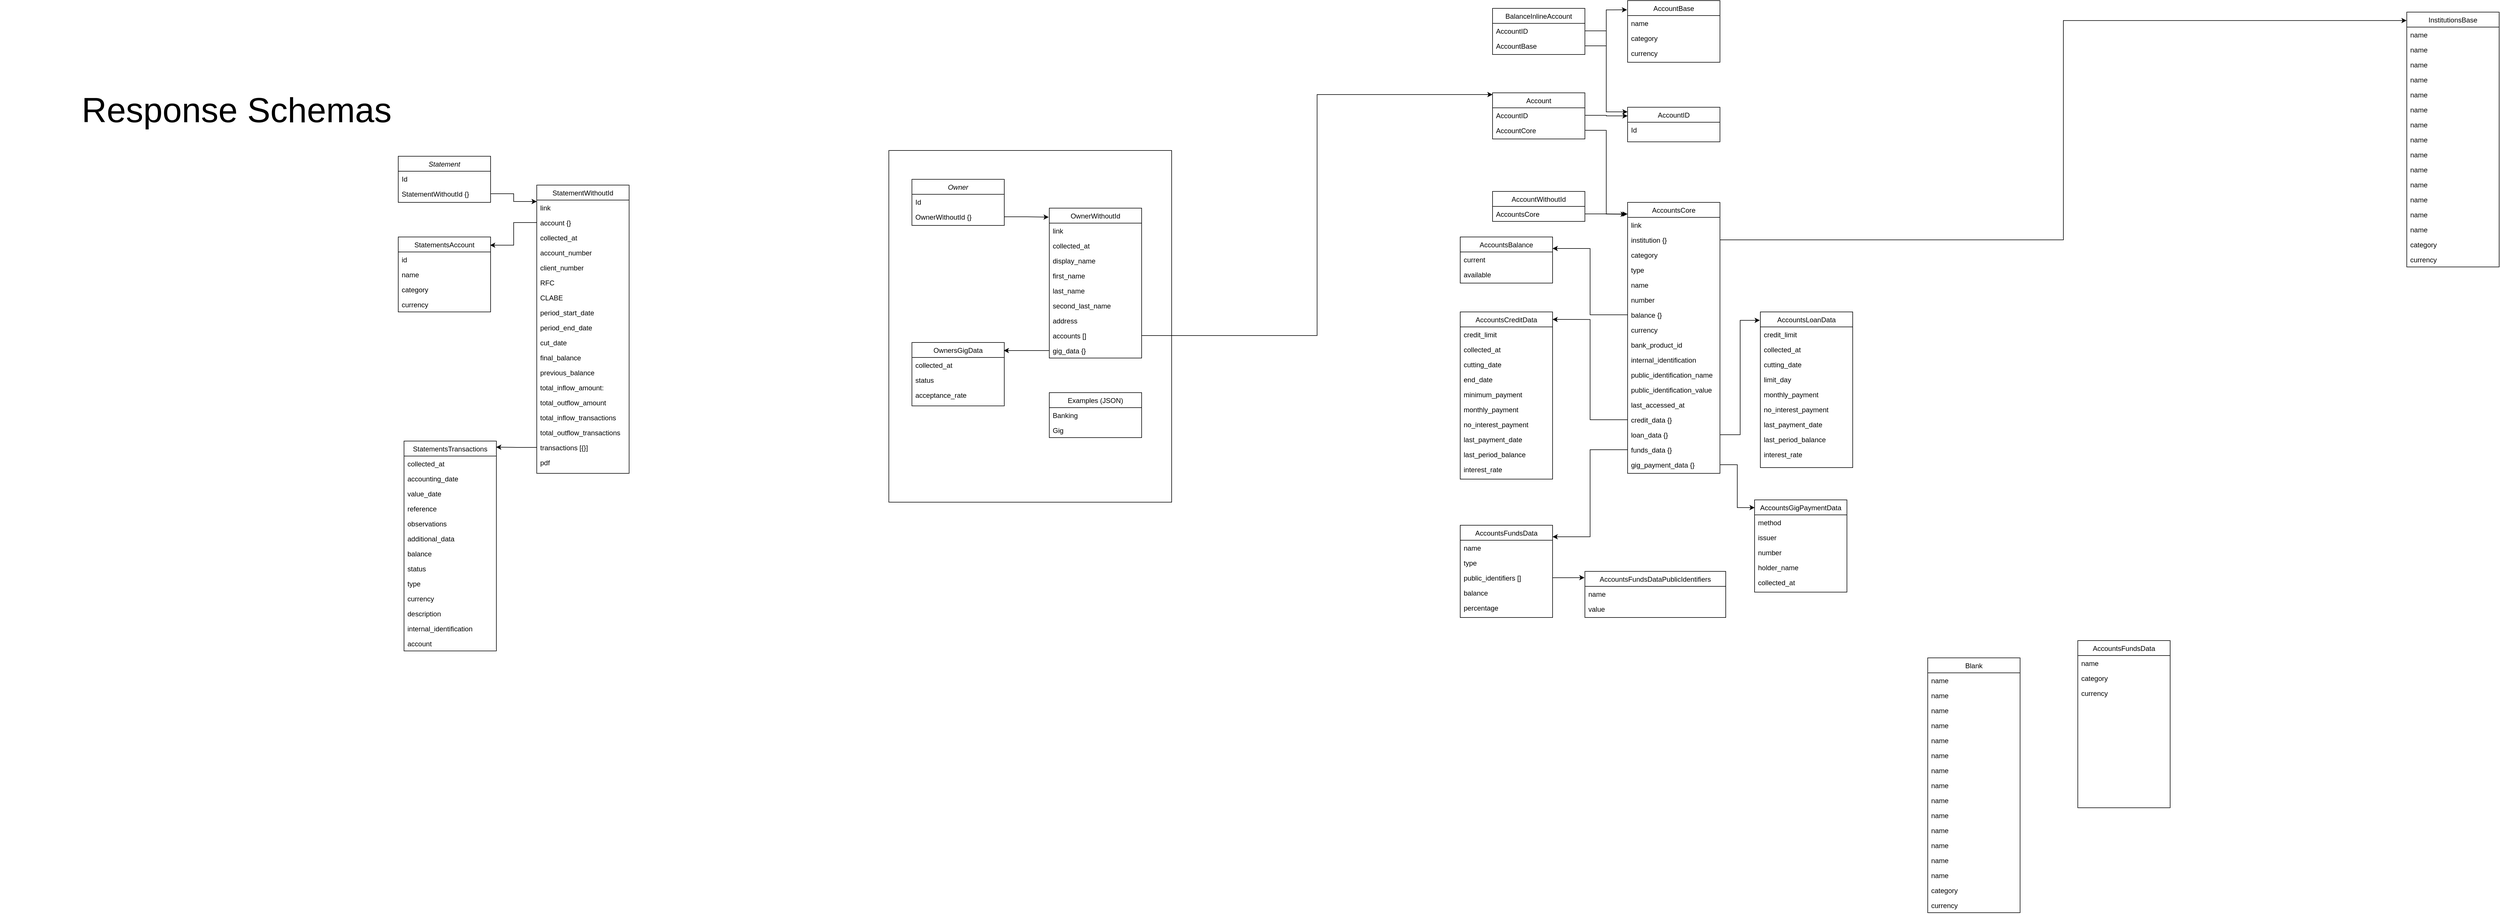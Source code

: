 <mxfile version="14.5.0" type="github">
  <diagram id="C5RBs43oDa-KdzZeNtuy" name="Page-1">
    <mxGraphModel dx="3407" dy="2327" grid="1" gridSize="10" guides="1" tooltips="1" connect="1" arrows="1" fold="1" page="1" pageScale="1" pageWidth="827" pageHeight="1169" math="0" shadow="0">
      <root>
        <mxCell id="WIyWlLk6GJQsqaUBKTNV-0" />
        <mxCell id="WIyWlLk6GJQsqaUBKTNV-1" parent="WIyWlLk6GJQsqaUBKTNV-0" />
        <mxCell id="2kfVwyslPGx1wjlC2BP2-26" value="" style="rounded=0;whiteSpace=wrap;html=1;" parent="WIyWlLk6GJQsqaUBKTNV-1" vertex="1">
          <mxGeometry x="230" y="20" width="490" height="610" as="geometry" />
        </mxCell>
        <mxCell id="zkfFHV4jXpPFQw0GAbJ--0" value="Owner" style="swimlane;fontStyle=2;align=center;verticalAlign=top;childLayout=stackLayout;horizontal=1;startSize=26;horizontalStack=0;resizeParent=1;resizeLast=0;collapsible=1;marginBottom=0;rounded=0;shadow=0;strokeWidth=1;" parent="WIyWlLk6GJQsqaUBKTNV-1" vertex="1">
          <mxGeometry x="270" y="70" width="160" height="80" as="geometry">
            <mxRectangle x="230" y="140" width="160" height="26" as="alternateBounds" />
          </mxGeometry>
        </mxCell>
        <mxCell id="zkfFHV4jXpPFQw0GAbJ--1" value="Id" style="text;align=left;verticalAlign=top;spacingLeft=4;spacingRight=4;overflow=hidden;rotatable=0;points=[[0,0.5],[1,0.5]];portConstraint=eastwest;" parent="zkfFHV4jXpPFQw0GAbJ--0" vertex="1">
          <mxGeometry y="26" width="160" height="26" as="geometry" />
        </mxCell>
        <mxCell id="zkfFHV4jXpPFQw0GAbJ--2" value="OwnerWithoutId {}" style="text;align=left;verticalAlign=top;spacingLeft=4;spacingRight=4;overflow=hidden;rotatable=0;points=[[0,0.5],[1,0.5]];portConstraint=eastwest;rounded=0;shadow=0;html=0;" parent="zkfFHV4jXpPFQw0GAbJ--0" vertex="1">
          <mxGeometry y="52" width="160" height="26" as="geometry" />
        </mxCell>
        <mxCell id="zkfFHV4jXpPFQw0GAbJ--17" value="OwnerWithoutId" style="swimlane;fontStyle=0;align=center;verticalAlign=top;childLayout=stackLayout;horizontal=1;startSize=26;horizontalStack=0;resizeParent=1;resizeLast=0;collapsible=1;marginBottom=0;rounded=0;shadow=0;strokeWidth=1;" parent="WIyWlLk6GJQsqaUBKTNV-1" vertex="1">
          <mxGeometry x="508" y="120" width="160" height="260" as="geometry">
            <mxRectangle x="550" y="140" width="160" height="26" as="alternateBounds" />
          </mxGeometry>
        </mxCell>
        <mxCell id="zkfFHV4jXpPFQw0GAbJ--18" value="link" style="text;align=left;verticalAlign=top;spacingLeft=4;spacingRight=4;overflow=hidden;rotatable=0;points=[[0,0.5],[1,0.5]];portConstraint=eastwest;" parent="zkfFHV4jXpPFQw0GAbJ--17" vertex="1">
          <mxGeometry y="26" width="160" height="26" as="geometry" />
        </mxCell>
        <mxCell id="zkfFHV4jXpPFQw0GAbJ--19" value="collected_at" style="text;align=left;verticalAlign=top;spacingLeft=4;spacingRight=4;overflow=hidden;rotatable=0;points=[[0,0.5],[1,0.5]];portConstraint=eastwest;rounded=0;shadow=0;html=0;" parent="zkfFHV4jXpPFQw0GAbJ--17" vertex="1">
          <mxGeometry y="52" width="160" height="26" as="geometry" />
        </mxCell>
        <mxCell id="zkfFHV4jXpPFQw0GAbJ--20" value="display_name" style="text;align=left;verticalAlign=top;spacingLeft=4;spacingRight=4;overflow=hidden;rotatable=0;points=[[0,0.5],[1,0.5]];portConstraint=eastwest;rounded=0;shadow=0;html=0;" parent="zkfFHV4jXpPFQw0GAbJ--17" vertex="1">
          <mxGeometry y="78" width="160" height="26" as="geometry" />
        </mxCell>
        <mxCell id="zkfFHV4jXpPFQw0GAbJ--21" value="first_name" style="text;align=left;verticalAlign=top;spacingLeft=4;spacingRight=4;overflow=hidden;rotatable=0;points=[[0,0.5],[1,0.5]];portConstraint=eastwest;rounded=0;shadow=0;html=0;" parent="zkfFHV4jXpPFQw0GAbJ--17" vertex="1">
          <mxGeometry y="104" width="160" height="26" as="geometry" />
        </mxCell>
        <mxCell id="zkfFHV4jXpPFQw0GAbJ--22" value="last_name" style="text;align=left;verticalAlign=top;spacingLeft=4;spacingRight=4;overflow=hidden;rotatable=0;points=[[0,0.5],[1,0.5]];portConstraint=eastwest;rounded=0;shadow=0;html=0;" parent="zkfFHV4jXpPFQw0GAbJ--17" vertex="1">
          <mxGeometry y="130" width="160" height="26" as="geometry" />
        </mxCell>
        <mxCell id="zkfFHV4jXpPFQw0GAbJ--24" value="second_last_name" style="text;align=left;verticalAlign=top;spacingLeft=4;spacingRight=4;overflow=hidden;rotatable=0;points=[[0,0.5],[1,0.5]];portConstraint=eastwest;" parent="zkfFHV4jXpPFQw0GAbJ--17" vertex="1">
          <mxGeometry y="156" width="160" height="26" as="geometry" />
        </mxCell>
        <mxCell id="zkfFHV4jXpPFQw0GAbJ--25" value="address" style="text;align=left;verticalAlign=top;spacingLeft=4;spacingRight=4;overflow=hidden;rotatable=0;points=[[0,0.5],[1,0.5]];portConstraint=eastwest;" parent="zkfFHV4jXpPFQw0GAbJ--17" vertex="1">
          <mxGeometry y="182" width="160" height="26" as="geometry" />
        </mxCell>
        <mxCell id="2kfVwyslPGx1wjlC2BP2-1" value="accounts []" style="text;align=left;verticalAlign=top;spacingLeft=4;spacingRight=4;overflow=hidden;rotatable=0;points=[[0,0.5],[1,0.5]];portConstraint=eastwest;" parent="zkfFHV4jXpPFQw0GAbJ--17" vertex="1">
          <mxGeometry y="208" width="160" height="26" as="geometry" />
        </mxCell>
        <mxCell id="2kfVwyslPGx1wjlC2BP2-2" value="gig_data {}" style="text;align=left;verticalAlign=top;spacingLeft=4;spacingRight=4;overflow=hidden;rotatable=0;points=[[0,0.5],[1,0.5]];portConstraint=eastwest;" parent="zkfFHV4jXpPFQw0GAbJ--17" vertex="1">
          <mxGeometry y="234" width="160" height="26" as="geometry" />
        </mxCell>
        <mxCell id="2kfVwyslPGx1wjlC2BP2-0" style="edgeStyle=orthogonalEdgeStyle;rounded=0;orthogonalLoop=1;jettySize=auto;html=1;exitX=1;exitY=0.5;exitDx=0;exitDy=0;entryX=-0.006;entryY=0.06;entryDx=0;entryDy=0;entryPerimeter=0;" parent="WIyWlLk6GJQsqaUBKTNV-1" source="zkfFHV4jXpPFQw0GAbJ--2" target="zkfFHV4jXpPFQw0GAbJ--17" edge="1">
          <mxGeometry relative="1" as="geometry" />
        </mxCell>
        <mxCell id="2kfVwyslPGx1wjlC2BP2-4" value="OwnersGigData" style="swimlane;fontStyle=0;align=center;verticalAlign=top;childLayout=stackLayout;horizontal=1;startSize=26;horizontalStack=0;resizeParent=1;resizeLast=0;collapsible=1;marginBottom=0;rounded=0;shadow=0;strokeWidth=1;" parent="WIyWlLk6GJQsqaUBKTNV-1" vertex="1">
          <mxGeometry x="270" y="353" width="160" height="110" as="geometry">
            <mxRectangle x="550" y="140" width="160" height="26" as="alternateBounds" />
          </mxGeometry>
        </mxCell>
        <mxCell id="2kfVwyslPGx1wjlC2BP2-5" value="collected_at" style="text;align=left;verticalAlign=top;spacingLeft=4;spacingRight=4;overflow=hidden;rotatable=0;points=[[0,0.5],[1,0.5]];portConstraint=eastwest;" parent="2kfVwyslPGx1wjlC2BP2-4" vertex="1">
          <mxGeometry y="26" width="160" height="26" as="geometry" />
        </mxCell>
        <mxCell id="2kfVwyslPGx1wjlC2BP2-6" value="status" style="text;align=left;verticalAlign=top;spacingLeft=4;spacingRight=4;overflow=hidden;rotatable=0;points=[[0,0.5],[1,0.5]];portConstraint=eastwest;rounded=0;shadow=0;html=0;" parent="2kfVwyslPGx1wjlC2BP2-4" vertex="1">
          <mxGeometry y="52" width="160" height="26" as="geometry" />
        </mxCell>
        <mxCell id="2kfVwyslPGx1wjlC2BP2-7" value="acceptance_rate" style="text;align=left;verticalAlign=top;spacingLeft=4;spacingRight=4;overflow=hidden;rotatable=0;points=[[0,0.5],[1,0.5]];portConstraint=eastwest;rounded=0;shadow=0;html=0;" parent="2kfVwyslPGx1wjlC2BP2-4" vertex="1">
          <mxGeometry y="78" width="160" height="26" as="geometry" />
        </mxCell>
        <mxCell id="2kfVwyslPGx1wjlC2BP2-14" style="edgeStyle=orthogonalEdgeStyle;rounded=0;orthogonalLoop=1;jettySize=auto;html=1;exitX=0;exitY=0.5;exitDx=0;exitDy=0;entryX=0.994;entryY=0.127;entryDx=0;entryDy=0;entryPerimeter=0;" parent="WIyWlLk6GJQsqaUBKTNV-1" source="2kfVwyslPGx1wjlC2BP2-2" target="2kfVwyslPGx1wjlC2BP2-4" edge="1">
          <mxGeometry relative="1" as="geometry" />
        </mxCell>
        <mxCell id="2kfVwyslPGx1wjlC2BP2-15" value="Account" style="swimlane;fontStyle=0;align=center;verticalAlign=top;childLayout=stackLayout;horizontal=1;startSize=26;horizontalStack=0;resizeParent=1;resizeLast=0;collapsible=1;marginBottom=0;rounded=0;shadow=0;strokeWidth=1;" parent="WIyWlLk6GJQsqaUBKTNV-1" vertex="1">
          <mxGeometry x="1276" y="-80" width="160" height="80" as="geometry">
            <mxRectangle x="550" y="140" width="160" height="26" as="alternateBounds" />
          </mxGeometry>
        </mxCell>
        <mxCell id="2kfVwyslPGx1wjlC2BP2-16" value="AccountID" style="text;align=left;verticalAlign=top;spacingLeft=4;spacingRight=4;overflow=hidden;rotatable=0;points=[[0,0.5],[1,0.5]];portConstraint=eastwest;" parent="2kfVwyslPGx1wjlC2BP2-15" vertex="1">
          <mxGeometry y="26" width="160" height="26" as="geometry" />
        </mxCell>
        <mxCell id="2kfVwyslPGx1wjlC2BP2-17" value="AccountCore" style="text;align=left;verticalAlign=top;spacingLeft=4;spacingRight=4;overflow=hidden;rotatable=0;points=[[0,0.5],[1,0.5]];portConstraint=eastwest;rounded=0;shadow=0;html=0;" parent="2kfVwyslPGx1wjlC2BP2-15" vertex="1">
          <mxGeometry y="52" width="160" height="26" as="geometry" />
        </mxCell>
        <mxCell id="2kfVwyslPGx1wjlC2BP2-25" style="edgeStyle=orthogonalEdgeStyle;rounded=0;orthogonalLoop=1;jettySize=auto;html=1;exitX=1;exitY=0.5;exitDx=0;exitDy=0;entryX=0;entryY=0.038;entryDx=0;entryDy=0;entryPerimeter=0;" parent="WIyWlLk6GJQsqaUBKTNV-1" source="2kfVwyslPGx1wjlC2BP2-1" target="2kfVwyslPGx1wjlC2BP2-15" edge="1">
          <mxGeometry relative="1" as="geometry" />
        </mxCell>
        <mxCell id="2JcgDjgbVaz7vlD8ngqs-0" value="Examples (JSON)" style="swimlane;fontStyle=0;align=center;verticalAlign=top;childLayout=stackLayout;horizontal=1;startSize=26;horizontalStack=0;resizeParent=1;resizeLast=0;collapsible=1;marginBottom=0;rounded=0;shadow=0;strokeWidth=1;" parent="WIyWlLk6GJQsqaUBKTNV-1" vertex="1">
          <mxGeometry x="508" y="440" width="160" height="78" as="geometry">
            <mxRectangle x="550" y="140" width="160" height="26" as="alternateBounds" />
          </mxGeometry>
        </mxCell>
        <mxCell id="2JcgDjgbVaz7vlD8ngqs-1" value="Banking" style="text;align=left;verticalAlign=top;spacingLeft=4;spacingRight=4;overflow=hidden;rotatable=0;points=[[0,0.5],[1,0.5]];portConstraint=eastwest;" parent="2JcgDjgbVaz7vlD8ngqs-0" vertex="1">
          <mxGeometry y="26" width="160" height="26" as="geometry" />
        </mxCell>
        <mxCell id="2JcgDjgbVaz7vlD8ngqs-2" value="Gig" style="text;align=left;verticalAlign=top;spacingLeft=4;spacingRight=4;overflow=hidden;rotatable=0;points=[[0,0.5],[1,0.5]];portConstraint=eastwest;rounded=0;shadow=0;html=0;" parent="2JcgDjgbVaz7vlD8ngqs-0" vertex="1">
          <mxGeometry y="52" width="160" height="26" as="geometry" />
        </mxCell>
        <mxCell id="nB0z8IY7nMUREVSMzGb7-0" value="Statement" style="swimlane;fontStyle=2;align=center;verticalAlign=top;childLayout=stackLayout;horizontal=1;startSize=26;horizontalStack=0;resizeParent=1;resizeLast=0;collapsible=1;marginBottom=0;rounded=0;shadow=0;strokeWidth=1;" parent="WIyWlLk6GJQsqaUBKTNV-1" vertex="1">
          <mxGeometry x="-620" y="30" width="160" height="80" as="geometry">
            <mxRectangle x="230" y="140" width="160" height="26" as="alternateBounds" />
          </mxGeometry>
        </mxCell>
        <mxCell id="nB0z8IY7nMUREVSMzGb7-1" value="Id" style="text;align=left;verticalAlign=top;spacingLeft=4;spacingRight=4;overflow=hidden;rotatable=0;points=[[0,0.5],[1,0.5]];portConstraint=eastwest;" parent="nB0z8IY7nMUREVSMzGb7-0" vertex="1">
          <mxGeometry y="26" width="160" height="26" as="geometry" />
        </mxCell>
        <mxCell id="nB0z8IY7nMUREVSMzGb7-2" value="StatementWithoutId {}" style="text;align=left;verticalAlign=top;spacingLeft=4;spacingRight=4;overflow=hidden;rotatable=0;points=[[0,0.5],[1,0.5]];portConstraint=eastwest;rounded=0;shadow=0;html=0;" parent="nB0z8IY7nMUREVSMzGb7-0" vertex="1">
          <mxGeometry y="52" width="160" height="26" as="geometry" />
        </mxCell>
        <mxCell id="nB0z8IY7nMUREVSMzGb7-3" value="StatementWithoutId" style="swimlane;fontStyle=0;align=center;verticalAlign=top;childLayout=stackLayout;horizontal=1;startSize=26;horizontalStack=0;resizeParent=1;resizeLast=0;collapsible=1;marginBottom=0;rounded=0;shadow=0;strokeWidth=1;" parent="WIyWlLk6GJQsqaUBKTNV-1" vertex="1">
          <mxGeometry x="-380" y="80" width="160" height="500" as="geometry">
            <mxRectangle x="550" y="140" width="160" height="26" as="alternateBounds" />
          </mxGeometry>
        </mxCell>
        <mxCell id="nB0z8IY7nMUREVSMzGb7-4" value="link" style="text;align=left;verticalAlign=top;spacingLeft=4;spacingRight=4;overflow=hidden;rotatable=0;points=[[0,0.5],[1,0.5]];portConstraint=eastwest;" parent="nB0z8IY7nMUREVSMzGb7-3" vertex="1">
          <mxGeometry y="26" width="160" height="26" as="geometry" />
        </mxCell>
        <mxCell id="nB0z8IY7nMUREVSMzGb7-5" value="account {}" style="text;align=left;verticalAlign=top;spacingLeft=4;spacingRight=4;overflow=hidden;rotatable=0;points=[[0,0.5],[1,0.5]];portConstraint=eastwest;rounded=0;shadow=0;html=0;" parent="nB0z8IY7nMUREVSMzGb7-3" vertex="1">
          <mxGeometry y="52" width="160" height="26" as="geometry" />
        </mxCell>
        <mxCell id="nB0z8IY7nMUREVSMzGb7-6" value="collected_at" style="text;align=left;verticalAlign=top;spacingLeft=4;spacingRight=4;overflow=hidden;rotatable=0;points=[[0,0.5],[1,0.5]];portConstraint=eastwest;rounded=0;shadow=0;html=0;" parent="nB0z8IY7nMUREVSMzGb7-3" vertex="1">
          <mxGeometry y="78" width="160" height="26" as="geometry" />
        </mxCell>
        <mxCell id="nB0z8IY7nMUREVSMzGb7-7" value="account_number" style="text;align=left;verticalAlign=top;spacingLeft=4;spacingRight=4;overflow=hidden;rotatable=0;points=[[0,0.5],[1,0.5]];portConstraint=eastwest;rounded=0;shadow=0;html=0;" parent="nB0z8IY7nMUREVSMzGb7-3" vertex="1">
          <mxGeometry y="104" width="160" height="26" as="geometry" />
        </mxCell>
        <mxCell id="nB0z8IY7nMUREVSMzGb7-8" value="client_number" style="text;align=left;verticalAlign=top;spacingLeft=4;spacingRight=4;overflow=hidden;rotatable=0;points=[[0,0.5],[1,0.5]];portConstraint=eastwest;rounded=0;shadow=0;html=0;" parent="nB0z8IY7nMUREVSMzGb7-3" vertex="1">
          <mxGeometry y="130" width="160" height="26" as="geometry" />
        </mxCell>
        <mxCell id="nB0z8IY7nMUREVSMzGb7-9" value="RFC" style="text;align=left;verticalAlign=top;spacingLeft=4;spacingRight=4;overflow=hidden;rotatable=0;points=[[0,0.5],[1,0.5]];portConstraint=eastwest;" parent="nB0z8IY7nMUREVSMzGb7-3" vertex="1">
          <mxGeometry y="156" width="160" height="26" as="geometry" />
        </mxCell>
        <mxCell id="nB0z8IY7nMUREVSMzGb7-10" value="CLABE" style="text;align=left;verticalAlign=top;spacingLeft=4;spacingRight=4;overflow=hidden;rotatable=0;points=[[0,0.5],[1,0.5]];portConstraint=eastwest;" parent="nB0z8IY7nMUREVSMzGb7-3" vertex="1">
          <mxGeometry y="182" width="160" height="26" as="geometry" />
        </mxCell>
        <mxCell id="nB0z8IY7nMUREVSMzGb7-11" value="period_start_date" style="text;align=left;verticalAlign=top;spacingLeft=4;spacingRight=4;overflow=hidden;rotatable=0;points=[[0,0.5],[1,0.5]];portConstraint=eastwest;" parent="nB0z8IY7nMUREVSMzGb7-3" vertex="1">
          <mxGeometry y="208" width="160" height="26" as="geometry" />
        </mxCell>
        <mxCell id="nB0z8IY7nMUREVSMzGb7-12" value="period_end_date" style="text;align=left;verticalAlign=top;spacingLeft=4;spacingRight=4;overflow=hidden;rotatable=0;points=[[0,0.5],[1,0.5]];portConstraint=eastwest;" parent="nB0z8IY7nMUREVSMzGb7-3" vertex="1">
          <mxGeometry y="234" width="160" height="26" as="geometry" />
        </mxCell>
        <mxCell id="nB0z8IY7nMUREVSMzGb7-20" value="cut_date" style="text;align=left;verticalAlign=top;spacingLeft=4;spacingRight=4;overflow=hidden;rotatable=0;points=[[0,0.5],[1,0.5]];portConstraint=eastwest;" parent="nB0z8IY7nMUREVSMzGb7-3" vertex="1">
          <mxGeometry y="260" width="160" height="26" as="geometry" />
        </mxCell>
        <mxCell id="nB0z8IY7nMUREVSMzGb7-21" value="final_balance" style="text;align=left;verticalAlign=top;spacingLeft=4;spacingRight=4;overflow=hidden;rotatable=0;points=[[0,0.5],[1,0.5]];portConstraint=eastwest;" parent="nB0z8IY7nMUREVSMzGb7-3" vertex="1">
          <mxGeometry y="286" width="160" height="26" as="geometry" />
        </mxCell>
        <mxCell id="nB0z8IY7nMUREVSMzGb7-22" value="previous_balance" style="text;align=left;verticalAlign=top;spacingLeft=4;spacingRight=4;overflow=hidden;rotatable=0;points=[[0,0.5],[1,0.5]];portConstraint=eastwest;" parent="nB0z8IY7nMUREVSMzGb7-3" vertex="1">
          <mxGeometry y="312" width="160" height="26" as="geometry" />
        </mxCell>
        <mxCell id="nB0z8IY7nMUREVSMzGb7-25" value="total_inflow_amount:&#xa;" style="text;align=left;verticalAlign=top;spacingLeft=4;spacingRight=4;overflow=hidden;rotatable=0;points=[[0,0.5],[1,0.5]];portConstraint=eastwest;" parent="nB0z8IY7nMUREVSMzGb7-3" vertex="1">
          <mxGeometry y="338" width="160" height="26" as="geometry" />
        </mxCell>
        <mxCell id="nB0z8IY7nMUREVSMzGb7-26" value="total_outflow_amount" style="text;align=left;verticalAlign=top;spacingLeft=4;spacingRight=4;overflow=hidden;rotatable=0;points=[[0,0.5],[1,0.5]];portConstraint=eastwest;" parent="nB0z8IY7nMUREVSMzGb7-3" vertex="1">
          <mxGeometry y="364" width="160" height="26" as="geometry" />
        </mxCell>
        <mxCell id="nB0z8IY7nMUREVSMzGb7-27" value="total_inflow_transactions" style="text;align=left;verticalAlign=top;spacingLeft=4;spacingRight=4;overflow=hidden;rotatable=0;points=[[0,0.5],[1,0.5]];portConstraint=eastwest;" parent="nB0z8IY7nMUREVSMzGb7-3" vertex="1">
          <mxGeometry y="390" width="160" height="26" as="geometry" />
        </mxCell>
        <mxCell id="nB0z8IY7nMUREVSMzGb7-28" value="total_outflow_transactions" style="text;align=left;verticalAlign=top;spacingLeft=4;spacingRight=4;overflow=hidden;rotatable=0;points=[[0,0.5],[1,0.5]];portConstraint=eastwest;" parent="nB0z8IY7nMUREVSMzGb7-3" vertex="1">
          <mxGeometry y="416" width="160" height="26" as="geometry" />
        </mxCell>
        <mxCell id="nB0z8IY7nMUREVSMzGb7-29" value="transactions [{}]" style="text;align=left;verticalAlign=top;spacingLeft=4;spacingRight=4;overflow=hidden;rotatable=0;points=[[0,0.5],[1,0.5]];portConstraint=eastwest;" parent="nB0z8IY7nMUREVSMzGb7-3" vertex="1">
          <mxGeometry y="442" width="160" height="26" as="geometry" />
        </mxCell>
        <mxCell id="nB0z8IY7nMUREVSMzGb7-30" value="pdf" style="text;align=left;verticalAlign=top;spacingLeft=4;spacingRight=4;overflow=hidden;rotatable=0;points=[[0,0.5],[1,0.5]];portConstraint=eastwest;" parent="nB0z8IY7nMUREVSMzGb7-3" vertex="1">
          <mxGeometry y="468" width="160" height="26" as="geometry" />
        </mxCell>
        <mxCell id="nB0z8IY7nMUREVSMzGb7-13" value="StatementsAccount" style="swimlane;fontStyle=0;align=center;verticalAlign=top;childLayout=stackLayout;horizontal=1;startSize=26;horizontalStack=0;resizeParent=1;resizeLast=0;collapsible=1;marginBottom=0;rounded=0;shadow=0;strokeWidth=1;" parent="WIyWlLk6GJQsqaUBKTNV-1" vertex="1">
          <mxGeometry x="-620" y="170" width="160" height="130" as="geometry">
            <mxRectangle x="550" y="140" width="160" height="26" as="alternateBounds" />
          </mxGeometry>
        </mxCell>
        <mxCell id="nB0z8IY7nMUREVSMzGb7-14" value="id" style="text;align=left;verticalAlign=top;spacingLeft=4;spacingRight=4;overflow=hidden;rotatable=0;points=[[0,0.5],[1,0.5]];portConstraint=eastwest;" parent="nB0z8IY7nMUREVSMzGb7-13" vertex="1">
          <mxGeometry y="26" width="160" height="26" as="geometry" />
        </mxCell>
        <mxCell id="nB0z8IY7nMUREVSMzGb7-15" value="name" style="text;align=left;verticalAlign=top;spacingLeft=4;spacingRight=4;overflow=hidden;rotatable=0;points=[[0,0.5],[1,0.5]];portConstraint=eastwest;rounded=0;shadow=0;html=0;" parent="nB0z8IY7nMUREVSMzGb7-13" vertex="1">
          <mxGeometry y="52" width="160" height="26" as="geometry" />
        </mxCell>
        <mxCell id="nB0z8IY7nMUREVSMzGb7-16" value="category" style="text;align=left;verticalAlign=top;spacingLeft=4;spacingRight=4;overflow=hidden;rotatable=0;points=[[0,0.5],[1,0.5]];portConstraint=eastwest;rounded=0;shadow=0;html=0;" parent="nB0z8IY7nMUREVSMzGb7-13" vertex="1">
          <mxGeometry y="78" width="160" height="26" as="geometry" />
        </mxCell>
        <mxCell id="nB0z8IY7nMUREVSMzGb7-17" value="currency" style="text;align=left;verticalAlign=top;spacingLeft=4;spacingRight=4;overflow=hidden;rotatable=0;points=[[0,0.5],[1,0.5]];portConstraint=eastwest;rounded=0;shadow=0;html=0;" parent="nB0z8IY7nMUREVSMzGb7-13" vertex="1">
          <mxGeometry y="104" width="160" height="26" as="geometry" />
        </mxCell>
        <mxCell id="nB0z8IY7nMUREVSMzGb7-18" style="edgeStyle=orthogonalEdgeStyle;rounded=0;orthogonalLoop=1;jettySize=auto;html=1;exitX=0;exitY=0.5;exitDx=0;exitDy=0;entryX=0.994;entryY=0.11;entryDx=0;entryDy=0;entryPerimeter=0;" parent="WIyWlLk6GJQsqaUBKTNV-1" source="nB0z8IY7nMUREVSMzGb7-5" target="nB0z8IY7nMUREVSMzGb7-13" edge="1">
          <mxGeometry relative="1" as="geometry" />
        </mxCell>
        <mxCell id="nB0z8IY7nMUREVSMzGb7-19" style="edgeStyle=orthogonalEdgeStyle;rounded=0;orthogonalLoop=1;jettySize=auto;html=1;exitX=1;exitY=0.5;exitDx=0;exitDy=0;entryX=0;entryY=0.057;entryDx=0;entryDy=0;entryPerimeter=0;" parent="WIyWlLk6GJQsqaUBKTNV-1" source="nB0z8IY7nMUREVSMzGb7-2" target="nB0z8IY7nMUREVSMzGb7-3" edge="1">
          <mxGeometry relative="1" as="geometry" />
        </mxCell>
        <mxCell id="nB0z8IY7nMUREVSMzGb7-31" value="StatementsTransactions" style="swimlane;fontStyle=0;align=center;verticalAlign=top;childLayout=stackLayout;horizontal=1;startSize=26;horizontalStack=0;resizeParent=1;resizeLast=0;collapsible=1;marginBottom=0;rounded=0;shadow=0;strokeWidth=1;" parent="WIyWlLk6GJQsqaUBKTNV-1" vertex="1">
          <mxGeometry x="-610" y="524" width="160" height="364" as="geometry">
            <mxRectangle x="550" y="140" width="160" height="26" as="alternateBounds" />
          </mxGeometry>
        </mxCell>
        <mxCell id="nB0z8IY7nMUREVSMzGb7-32" value="collected_at" style="text;align=left;verticalAlign=top;spacingLeft=4;spacingRight=4;overflow=hidden;rotatable=0;points=[[0,0.5],[1,0.5]];portConstraint=eastwest;" parent="nB0z8IY7nMUREVSMzGb7-31" vertex="1">
          <mxGeometry y="26" width="160" height="26" as="geometry" />
        </mxCell>
        <mxCell id="nB0z8IY7nMUREVSMzGb7-33" value="accounting_date" style="text;align=left;verticalAlign=top;spacingLeft=4;spacingRight=4;overflow=hidden;rotatable=0;points=[[0,0.5],[1,0.5]];portConstraint=eastwest;rounded=0;shadow=0;html=0;" parent="nB0z8IY7nMUREVSMzGb7-31" vertex="1">
          <mxGeometry y="52" width="160" height="26" as="geometry" />
        </mxCell>
        <mxCell id="nB0z8IY7nMUREVSMzGb7-34" value="value_date" style="text;align=left;verticalAlign=top;spacingLeft=4;spacingRight=4;overflow=hidden;rotatable=0;points=[[0,0.5],[1,0.5]];portConstraint=eastwest;rounded=0;shadow=0;html=0;" parent="nB0z8IY7nMUREVSMzGb7-31" vertex="1">
          <mxGeometry y="78" width="160" height="26" as="geometry" />
        </mxCell>
        <mxCell id="nB0z8IY7nMUREVSMzGb7-35" value="reference" style="text;align=left;verticalAlign=top;spacingLeft=4;spacingRight=4;overflow=hidden;rotatable=0;points=[[0,0.5],[1,0.5]];portConstraint=eastwest;rounded=0;shadow=0;html=0;" parent="nB0z8IY7nMUREVSMzGb7-31" vertex="1">
          <mxGeometry y="104" width="160" height="26" as="geometry" />
        </mxCell>
        <mxCell id="nB0z8IY7nMUREVSMzGb7-36" value="observations" style="text;align=left;verticalAlign=top;spacingLeft=4;spacingRight=4;overflow=hidden;rotatable=0;points=[[0,0.5],[1,0.5]];portConstraint=eastwest;rounded=0;shadow=0;html=0;" parent="nB0z8IY7nMUREVSMzGb7-31" vertex="1">
          <mxGeometry y="130" width="160" height="26" as="geometry" />
        </mxCell>
        <mxCell id="nB0z8IY7nMUREVSMzGb7-37" value="additional_data" style="text;align=left;verticalAlign=top;spacingLeft=4;spacingRight=4;overflow=hidden;rotatable=0;points=[[0,0.5],[1,0.5]];portConstraint=eastwest;rounded=0;shadow=0;html=0;" parent="nB0z8IY7nMUREVSMzGb7-31" vertex="1">
          <mxGeometry y="156" width="160" height="26" as="geometry" />
        </mxCell>
        <mxCell id="nB0z8IY7nMUREVSMzGb7-38" value="balance" style="text;align=left;verticalAlign=top;spacingLeft=4;spacingRight=4;overflow=hidden;rotatable=0;points=[[0,0.5],[1,0.5]];portConstraint=eastwest;rounded=0;shadow=0;html=0;" parent="nB0z8IY7nMUREVSMzGb7-31" vertex="1">
          <mxGeometry y="182" width="160" height="26" as="geometry" />
        </mxCell>
        <mxCell id="nB0z8IY7nMUREVSMzGb7-39" value="status" style="text;align=left;verticalAlign=top;spacingLeft=4;spacingRight=4;overflow=hidden;rotatable=0;points=[[0,0.5],[1,0.5]];portConstraint=eastwest;rounded=0;shadow=0;html=0;" parent="nB0z8IY7nMUREVSMzGb7-31" vertex="1">
          <mxGeometry y="208" width="160" height="26" as="geometry" />
        </mxCell>
        <mxCell id="nB0z8IY7nMUREVSMzGb7-40" value="type" style="text;align=left;verticalAlign=top;spacingLeft=4;spacingRight=4;overflow=hidden;rotatable=0;points=[[0,0.5],[1,0.5]];portConstraint=eastwest;rounded=0;shadow=0;html=0;" parent="nB0z8IY7nMUREVSMzGb7-31" vertex="1">
          <mxGeometry y="234" width="160" height="26" as="geometry" />
        </mxCell>
        <mxCell id="nB0z8IY7nMUREVSMzGb7-41" value="currency" style="text;align=left;verticalAlign=top;spacingLeft=4;spacingRight=4;overflow=hidden;rotatable=0;points=[[0,0.5],[1,0.5]];portConstraint=eastwest;rounded=0;shadow=0;html=0;" parent="nB0z8IY7nMUREVSMzGb7-31" vertex="1">
          <mxGeometry y="260" width="160" height="26" as="geometry" />
        </mxCell>
        <mxCell id="nB0z8IY7nMUREVSMzGb7-42" value="description" style="text;align=left;verticalAlign=top;spacingLeft=4;spacingRight=4;overflow=hidden;rotatable=0;points=[[0,0.5],[1,0.5]];portConstraint=eastwest;rounded=0;shadow=0;html=0;" parent="nB0z8IY7nMUREVSMzGb7-31" vertex="1">
          <mxGeometry y="286" width="160" height="26" as="geometry" />
        </mxCell>
        <mxCell id="nB0z8IY7nMUREVSMzGb7-43" value="internal_identification" style="text;align=left;verticalAlign=top;spacingLeft=4;spacingRight=4;overflow=hidden;rotatable=0;points=[[0,0.5],[1,0.5]];portConstraint=eastwest;rounded=0;shadow=0;html=0;" parent="nB0z8IY7nMUREVSMzGb7-31" vertex="1">
          <mxGeometry y="312" width="160" height="26" as="geometry" />
        </mxCell>
        <mxCell id="nB0z8IY7nMUREVSMzGb7-44" value="account" style="text;align=left;verticalAlign=top;spacingLeft=4;spacingRight=4;overflow=hidden;rotatable=0;points=[[0,0.5],[1,0.5]];portConstraint=eastwest;rounded=0;shadow=0;html=0;" parent="nB0z8IY7nMUREVSMzGb7-31" vertex="1">
          <mxGeometry y="338" width="160" height="26" as="geometry" />
        </mxCell>
        <mxCell id="nB0z8IY7nMUREVSMzGb7-47" style="edgeStyle=orthogonalEdgeStyle;rounded=0;orthogonalLoop=1;jettySize=auto;html=1;exitX=0;exitY=0.5;exitDx=0;exitDy=0;entryX=0.997;entryY=0.029;entryDx=0;entryDy=0;entryPerimeter=0;" parent="WIyWlLk6GJQsqaUBKTNV-1" source="nB0z8IY7nMUREVSMzGb7-29" target="nB0z8IY7nMUREVSMzGb7-31" edge="1">
          <mxGeometry relative="1" as="geometry" />
        </mxCell>
        <mxCell id="nB0z8IY7nMUREVSMzGb7-48" value="Response Schemas" style="text;html=1;strokeColor=none;fillColor=none;align=center;verticalAlign=middle;whiteSpace=wrap;rounded=0;fontSize=60;" parent="WIyWlLk6GJQsqaUBKTNV-1" vertex="1">
          <mxGeometry x="-1310" y="-60" width="820" height="20" as="geometry" />
        </mxCell>
        <mxCell id="kpxFWo6EIC0ti1s6Z1CX-0" value="AccountID" style="swimlane;fontStyle=0;align=center;verticalAlign=top;childLayout=stackLayout;horizontal=1;startSize=26;horizontalStack=0;resizeParent=1;resizeLast=0;collapsible=1;marginBottom=0;rounded=0;shadow=0;strokeWidth=1;" vertex="1" parent="WIyWlLk6GJQsqaUBKTNV-1">
          <mxGeometry x="1510" y="-55" width="160" height="60" as="geometry">
            <mxRectangle x="550" y="140" width="160" height="26" as="alternateBounds" />
          </mxGeometry>
        </mxCell>
        <mxCell id="kpxFWo6EIC0ti1s6Z1CX-1" value="Id" style="text;align=left;verticalAlign=top;spacingLeft=4;spacingRight=4;overflow=hidden;rotatable=0;points=[[0,0.5],[1,0.5]];portConstraint=eastwest;" vertex="1" parent="kpxFWo6EIC0ti1s6Z1CX-0">
          <mxGeometry y="26" width="160" height="26" as="geometry" />
        </mxCell>
        <mxCell id="kpxFWo6EIC0ti1s6Z1CX-10" value="AccountBase" style="swimlane;fontStyle=0;align=center;verticalAlign=top;childLayout=stackLayout;horizontal=1;startSize=26;horizontalStack=0;resizeParent=1;resizeLast=0;collapsible=1;marginBottom=0;rounded=0;shadow=0;strokeWidth=1;" vertex="1" parent="WIyWlLk6GJQsqaUBKTNV-1">
          <mxGeometry x="1510" y="-240" width="160" height="107" as="geometry">
            <mxRectangle x="550" y="140" width="160" height="26" as="alternateBounds" />
          </mxGeometry>
        </mxCell>
        <mxCell id="kpxFWo6EIC0ti1s6Z1CX-11" value="name" style="text;align=left;verticalAlign=top;spacingLeft=4;spacingRight=4;overflow=hidden;rotatable=0;points=[[0,0.5],[1,0.5]];portConstraint=eastwest;" vertex="1" parent="kpxFWo6EIC0ti1s6Z1CX-10">
          <mxGeometry y="26" width="160" height="26" as="geometry" />
        </mxCell>
        <mxCell id="kpxFWo6EIC0ti1s6Z1CX-12" value="category" style="text;align=left;verticalAlign=top;spacingLeft=4;spacingRight=4;overflow=hidden;rotatable=0;points=[[0,0.5],[1,0.5]];portConstraint=eastwest;rounded=0;shadow=0;html=0;" vertex="1" parent="kpxFWo6EIC0ti1s6Z1CX-10">
          <mxGeometry y="52" width="160" height="26" as="geometry" />
        </mxCell>
        <mxCell id="kpxFWo6EIC0ti1s6Z1CX-13" value="currency" style="text;align=left;verticalAlign=top;spacingLeft=4;spacingRight=4;overflow=hidden;rotatable=0;points=[[0,0.5],[1,0.5]];portConstraint=eastwest;rounded=0;shadow=0;html=0;" vertex="1" parent="kpxFWo6EIC0ti1s6Z1CX-10">
          <mxGeometry y="78" width="160" height="26" as="geometry" />
        </mxCell>
        <mxCell id="kpxFWo6EIC0ti1s6Z1CX-20" style="edgeStyle=orthogonalEdgeStyle;rounded=0;orthogonalLoop=1;jettySize=auto;html=1;exitX=1;exitY=0.5;exitDx=0;exitDy=0;entryX=0;entryY=0.25;entryDx=0;entryDy=0;" edge="1" parent="WIyWlLk6GJQsqaUBKTNV-1" source="2kfVwyslPGx1wjlC2BP2-16" target="kpxFWo6EIC0ti1s6Z1CX-0">
          <mxGeometry relative="1" as="geometry" />
        </mxCell>
        <mxCell id="kpxFWo6EIC0ti1s6Z1CX-21" value="AccountsCore" style="swimlane;fontStyle=0;align=center;verticalAlign=top;childLayout=stackLayout;horizontal=1;startSize=26;horizontalStack=0;resizeParent=1;resizeLast=0;collapsible=1;marginBottom=0;rounded=0;shadow=0;strokeWidth=1;" vertex="1" parent="WIyWlLk6GJQsqaUBKTNV-1">
          <mxGeometry x="1510" y="110" width="160" height="470" as="geometry">
            <mxRectangle x="550" y="140" width="160" height="26" as="alternateBounds" />
          </mxGeometry>
        </mxCell>
        <mxCell id="kpxFWo6EIC0ti1s6Z1CX-22" value="link" style="text;align=left;verticalAlign=top;spacingLeft=4;spacingRight=4;overflow=hidden;rotatable=0;points=[[0,0.5],[1,0.5]];portConstraint=eastwest;" vertex="1" parent="kpxFWo6EIC0ti1s6Z1CX-21">
          <mxGeometry y="26" width="160" height="26" as="geometry" />
        </mxCell>
        <mxCell id="kpxFWo6EIC0ti1s6Z1CX-23" value="institution {}" style="text;align=left;verticalAlign=top;spacingLeft=4;spacingRight=4;overflow=hidden;rotatable=0;points=[[0,0.5],[1,0.5]];portConstraint=eastwest;rounded=0;shadow=0;html=0;" vertex="1" parent="kpxFWo6EIC0ti1s6Z1CX-21">
          <mxGeometry y="52" width="160" height="26" as="geometry" />
        </mxCell>
        <mxCell id="kpxFWo6EIC0ti1s6Z1CX-24" value="category" style="text;align=left;verticalAlign=top;spacingLeft=4;spacingRight=4;overflow=hidden;rotatable=0;points=[[0,0.5],[1,0.5]];portConstraint=eastwest;rounded=0;shadow=0;html=0;" vertex="1" parent="kpxFWo6EIC0ti1s6Z1CX-21">
          <mxGeometry y="78" width="160" height="26" as="geometry" />
        </mxCell>
        <mxCell id="kpxFWo6EIC0ti1s6Z1CX-25" value="type" style="text;align=left;verticalAlign=top;spacingLeft=4;spacingRight=4;overflow=hidden;rotatable=0;points=[[0,0.5],[1,0.5]];portConstraint=eastwest;rounded=0;shadow=0;html=0;" vertex="1" parent="kpxFWo6EIC0ti1s6Z1CX-21">
          <mxGeometry y="104" width="160" height="26" as="geometry" />
        </mxCell>
        <mxCell id="kpxFWo6EIC0ti1s6Z1CX-26" value="name" style="text;align=left;verticalAlign=top;spacingLeft=4;spacingRight=4;overflow=hidden;rotatable=0;points=[[0,0.5],[1,0.5]];portConstraint=eastwest;rounded=0;shadow=0;html=0;" vertex="1" parent="kpxFWo6EIC0ti1s6Z1CX-21">
          <mxGeometry y="130" width="160" height="26" as="geometry" />
        </mxCell>
        <mxCell id="kpxFWo6EIC0ti1s6Z1CX-27" value="number" style="text;align=left;verticalAlign=top;spacingLeft=4;spacingRight=4;overflow=hidden;rotatable=0;points=[[0,0.5],[1,0.5]];portConstraint=eastwest;rounded=0;shadow=0;html=0;" vertex="1" parent="kpxFWo6EIC0ti1s6Z1CX-21">
          <mxGeometry y="156" width="160" height="26" as="geometry" />
        </mxCell>
        <mxCell id="kpxFWo6EIC0ti1s6Z1CX-28" value="balance {}" style="text;align=left;verticalAlign=top;spacingLeft=4;spacingRight=4;overflow=hidden;rotatable=0;points=[[0,0.5],[1,0.5]];portConstraint=eastwest;rounded=0;shadow=0;html=0;" vertex="1" parent="kpxFWo6EIC0ti1s6Z1CX-21">
          <mxGeometry y="182" width="160" height="26" as="geometry" />
        </mxCell>
        <mxCell id="kpxFWo6EIC0ti1s6Z1CX-29" value="currency" style="text;align=left;verticalAlign=top;spacingLeft=4;spacingRight=4;overflow=hidden;rotatable=0;points=[[0,0.5],[1,0.5]];portConstraint=eastwest;rounded=0;shadow=0;html=0;" vertex="1" parent="kpxFWo6EIC0ti1s6Z1CX-21">
          <mxGeometry y="208" width="160" height="26" as="geometry" />
        </mxCell>
        <mxCell id="kpxFWo6EIC0ti1s6Z1CX-30" value="bank_product_id" style="text;align=left;verticalAlign=top;spacingLeft=4;spacingRight=4;overflow=hidden;rotatable=0;points=[[0,0.5],[1,0.5]];portConstraint=eastwest;rounded=0;shadow=0;html=0;" vertex="1" parent="kpxFWo6EIC0ti1s6Z1CX-21">
          <mxGeometry y="234" width="160" height="26" as="geometry" />
        </mxCell>
        <mxCell id="kpxFWo6EIC0ti1s6Z1CX-31" value="internal_identification" style="text;align=left;verticalAlign=top;spacingLeft=4;spacingRight=4;overflow=hidden;rotatable=0;points=[[0,0.5],[1,0.5]];portConstraint=eastwest;rounded=0;shadow=0;html=0;" vertex="1" parent="kpxFWo6EIC0ti1s6Z1CX-21">
          <mxGeometry y="260" width="160" height="26" as="geometry" />
        </mxCell>
        <mxCell id="kpxFWo6EIC0ti1s6Z1CX-32" value="public_identification_name" style="text;align=left;verticalAlign=top;spacingLeft=4;spacingRight=4;overflow=hidden;rotatable=0;points=[[0,0.5],[1,0.5]];portConstraint=eastwest;rounded=0;shadow=0;html=0;" vertex="1" parent="kpxFWo6EIC0ti1s6Z1CX-21">
          <mxGeometry y="286" width="160" height="26" as="geometry" />
        </mxCell>
        <mxCell id="kpxFWo6EIC0ti1s6Z1CX-33" value="public_identification_value" style="text;align=left;verticalAlign=top;spacingLeft=4;spacingRight=4;overflow=hidden;rotatable=0;points=[[0,0.5],[1,0.5]];portConstraint=eastwest;rounded=0;shadow=0;html=0;" vertex="1" parent="kpxFWo6EIC0ti1s6Z1CX-21">
          <mxGeometry y="312" width="160" height="26" as="geometry" />
        </mxCell>
        <mxCell id="kpxFWo6EIC0ti1s6Z1CX-34" value="last_accessed_at" style="text;align=left;verticalAlign=top;spacingLeft=4;spacingRight=4;overflow=hidden;rotatable=0;points=[[0,0.5],[1,0.5]];portConstraint=eastwest;rounded=0;shadow=0;html=0;" vertex="1" parent="kpxFWo6EIC0ti1s6Z1CX-21">
          <mxGeometry y="338" width="160" height="26" as="geometry" />
        </mxCell>
        <mxCell id="kpxFWo6EIC0ti1s6Z1CX-35" value="credit_data {}" style="text;align=left;verticalAlign=top;spacingLeft=4;spacingRight=4;overflow=hidden;rotatable=0;points=[[0,0.5],[1,0.5]];portConstraint=eastwest;rounded=0;shadow=0;html=0;" vertex="1" parent="kpxFWo6EIC0ti1s6Z1CX-21">
          <mxGeometry y="364" width="160" height="26" as="geometry" />
        </mxCell>
        <mxCell id="kpxFWo6EIC0ti1s6Z1CX-36" value="loan_data {}" style="text;align=left;verticalAlign=top;spacingLeft=4;spacingRight=4;overflow=hidden;rotatable=0;points=[[0,0.5],[1,0.5]];portConstraint=eastwest;rounded=0;shadow=0;html=0;" vertex="1" parent="kpxFWo6EIC0ti1s6Z1CX-21">
          <mxGeometry y="390" width="160" height="26" as="geometry" />
        </mxCell>
        <mxCell id="kpxFWo6EIC0ti1s6Z1CX-37" value="funds_data {}" style="text;align=left;verticalAlign=top;spacingLeft=4;spacingRight=4;overflow=hidden;rotatable=0;points=[[0,0.5],[1,0.5]];portConstraint=eastwest;rounded=0;shadow=0;html=0;" vertex="1" parent="kpxFWo6EIC0ti1s6Z1CX-21">
          <mxGeometry y="416" width="160" height="26" as="geometry" />
        </mxCell>
        <mxCell id="kpxFWo6EIC0ti1s6Z1CX-38" value="gig_payment_data {}" style="text;align=left;verticalAlign=top;spacingLeft=4;spacingRight=4;overflow=hidden;rotatable=0;points=[[0,0.5],[1,0.5]];portConstraint=eastwest;rounded=0;shadow=0;html=0;" vertex="1" parent="kpxFWo6EIC0ti1s6Z1CX-21">
          <mxGeometry y="442" width="160" height="26" as="geometry" />
        </mxCell>
        <mxCell id="kpxFWo6EIC0ti1s6Z1CX-40" style="edgeStyle=orthogonalEdgeStyle;rounded=0;orthogonalLoop=1;jettySize=auto;html=1;exitX=1;exitY=0.5;exitDx=0;exitDy=0;entryX=0;entryY=0.043;entryDx=0;entryDy=0;entryPerimeter=0;" edge="1" parent="WIyWlLk6GJQsqaUBKTNV-1" source="2kfVwyslPGx1wjlC2BP2-17" target="kpxFWo6EIC0ti1s6Z1CX-21">
          <mxGeometry relative="1" as="geometry" />
        </mxCell>
        <mxCell id="kpxFWo6EIC0ti1s6Z1CX-41" value="Blank" style="swimlane;fontStyle=0;align=center;verticalAlign=top;childLayout=stackLayout;horizontal=1;startSize=26;horizontalStack=0;resizeParent=1;resizeLast=0;collapsible=1;marginBottom=0;rounded=0;shadow=0;strokeWidth=1;" vertex="1" parent="WIyWlLk6GJQsqaUBKTNV-1">
          <mxGeometry x="2030" y="900" width="160" height="442" as="geometry">
            <mxRectangle x="550" y="140" width="160" height="26" as="alternateBounds" />
          </mxGeometry>
        </mxCell>
        <mxCell id="kpxFWo6EIC0ti1s6Z1CX-42" value="name" style="text;align=left;verticalAlign=top;spacingLeft=4;spacingRight=4;overflow=hidden;rotatable=0;points=[[0,0.5],[1,0.5]];portConstraint=eastwest;" vertex="1" parent="kpxFWo6EIC0ti1s6Z1CX-41">
          <mxGeometry y="26" width="160" height="26" as="geometry" />
        </mxCell>
        <mxCell id="kpxFWo6EIC0ti1s6Z1CX-88" value="name" style="text;align=left;verticalAlign=top;spacingLeft=4;spacingRight=4;overflow=hidden;rotatable=0;points=[[0,0.5],[1,0.5]];portConstraint=eastwest;" vertex="1" parent="kpxFWo6EIC0ti1s6Z1CX-41">
          <mxGeometry y="52" width="160" height="26" as="geometry" />
        </mxCell>
        <mxCell id="kpxFWo6EIC0ti1s6Z1CX-89" value="name" style="text;align=left;verticalAlign=top;spacingLeft=4;spacingRight=4;overflow=hidden;rotatable=0;points=[[0,0.5],[1,0.5]];portConstraint=eastwest;" vertex="1" parent="kpxFWo6EIC0ti1s6Z1CX-41">
          <mxGeometry y="78" width="160" height="26" as="geometry" />
        </mxCell>
        <mxCell id="kpxFWo6EIC0ti1s6Z1CX-90" value="name" style="text;align=left;verticalAlign=top;spacingLeft=4;spacingRight=4;overflow=hidden;rotatable=0;points=[[0,0.5],[1,0.5]];portConstraint=eastwest;" vertex="1" parent="kpxFWo6EIC0ti1s6Z1CX-41">
          <mxGeometry y="104" width="160" height="26" as="geometry" />
        </mxCell>
        <mxCell id="kpxFWo6EIC0ti1s6Z1CX-91" value="name" style="text;align=left;verticalAlign=top;spacingLeft=4;spacingRight=4;overflow=hidden;rotatable=0;points=[[0,0.5],[1,0.5]];portConstraint=eastwest;" vertex="1" parent="kpxFWo6EIC0ti1s6Z1CX-41">
          <mxGeometry y="130" width="160" height="26" as="geometry" />
        </mxCell>
        <mxCell id="kpxFWo6EIC0ti1s6Z1CX-92" value="name" style="text;align=left;verticalAlign=top;spacingLeft=4;spacingRight=4;overflow=hidden;rotatable=0;points=[[0,0.5],[1,0.5]];portConstraint=eastwest;" vertex="1" parent="kpxFWo6EIC0ti1s6Z1CX-41">
          <mxGeometry y="156" width="160" height="26" as="geometry" />
        </mxCell>
        <mxCell id="kpxFWo6EIC0ti1s6Z1CX-93" value="name" style="text;align=left;verticalAlign=top;spacingLeft=4;spacingRight=4;overflow=hidden;rotatable=0;points=[[0,0.5],[1,0.5]];portConstraint=eastwest;" vertex="1" parent="kpxFWo6EIC0ti1s6Z1CX-41">
          <mxGeometry y="182" width="160" height="26" as="geometry" />
        </mxCell>
        <mxCell id="kpxFWo6EIC0ti1s6Z1CX-94" value="name" style="text;align=left;verticalAlign=top;spacingLeft=4;spacingRight=4;overflow=hidden;rotatable=0;points=[[0,0.5],[1,0.5]];portConstraint=eastwest;" vertex="1" parent="kpxFWo6EIC0ti1s6Z1CX-41">
          <mxGeometry y="208" width="160" height="26" as="geometry" />
        </mxCell>
        <mxCell id="kpxFWo6EIC0ti1s6Z1CX-95" value="name" style="text;align=left;verticalAlign=top;spacingLeft=4;spacingRight=4;overflow=hidden;rotatable=0;points=[[0,0.5],[1,0.5]];portConstraint=eastwest;" vertex="1" parent="kpxFWo6EIC0ti1s6Z1CX-41">
          <mxGeometry y="234" width="160" height="26" as="geometry" />
        </mxCell>
        <mxCell id="kpxFWo6EIC0ti1s6Z1CX-96" value="name" style="text;align=left;verticalAlign=top;spacingLeft=4;spacingRight=4;overflow=hidden;rotatable=0;points=[[0,0.5],[1,0.5]];portConstraint=eastwest;" vertex="1" parent="kpxFWo6EIC0ti1s6Z1CX-41">
          <mxGeometry y="260" width="160" height="26" as="geometry" />
        </mxCell>
        <mxCell id="kpxFWo6EIC0ti1s6Z1CX-97" value="name" style="text;align=left;verticalAlign=top;spacingLeft=4;spacingRight=4;overflow=hidden;rotatable=0;points=[[0,0.5],[1,0.5]];portConstraint=eastwest;" vertex="1" parent="kpxFWo6EIC0ti1s6Z1CX-41">
          <mxGeometry y="286" width="160" height="26" as="geometry" />
        </mxCell>
        <mxCell id="kpxFWo6EIC0ti1s6Z1CX-98" value="name" style="text;align=left;verticalAlign=top;spacingLeft=4;spacingRight=4;overflow=hidden;rotatable=0;points=[[0,0.5],[1,0.5]];portConstraint=eastwest;" vertex="1" parent="kpxFWo6EIC0ti1s6Z1CX-41">
          <mxGeometry y="312" width="160" height="26" as="geometry" />
        </mxCell>
        <mxCell id="kpxFWo6EIC0ti1s6Z1CX-99" value="name" style="text;align=left;verticalAlign=top;spacingLeft=4;spacingRight=4;overflow=hidden;rotatable=0;points=[[0,0.5],[1,0.5]];portConstraint=eastwest;" vertex="1" parent="kpxFWo6EIC0ti1s6Z1CX-41">
          <mxGeometry y="338" width="160" height="26" as="geometry" />
        </mxCell>
        <mxCell id="kpxFWo6EIC0ti1s6Z1CX-100" value="name" style="text;align=left;verticalAlign=top;spacingLeft=4;spacingRight=4;overflow=hidden;rotatable=0;points=[[0,0.5],[1,0.5]];portConstraint=eastwest;" vertex="1" parent="kpxFWo6EIC0ti1s6Z1CX-41">
          <mxGeometry y="364" width="160" height="26" as="geometry" />
        </mxCell>
        <mxCell id="kpxFWo6EIC0ti1s6Z1CX-43" value="category" style="text;align=left;verticalAlign=top;spacingLeft=4;spacingRight=4;overflow=hidden;rotatable=0;points=[[0,0.5],[1,0.5]];portConstraint=eastwest;rounded=0;shadow=0;html=0;" vertex="1" parent="kpxFWo6EIC0ti1s6Z1CX-41">
          <mxGeometry y="390" width="160" height="26" as="geometry" />
        </mxCell>
        <mxCell id="kpxFWo6EIC0ti1s6Z1CX-44" value="currency" style="text;align=left;verticalAlign=top;spacingLeft=4;spacingRight=4;overflow=hidden;rotatable=0;points=[[0,0.5],[1,0.5]];portConstraint=eastwest;rounded=0;shadow=0;html=0;" vertex="1" parent="kpxFWo6EIC0ti1s6Z1CX-41">
          <mxGeometry y="416" width="160" height="26" as="geometry" />
        </mxCell>
        <mxCell id="kpxFWo6EIC0ti1s6Z1CX-45" value="AccountWithoutId" style="swimlane;fontStyle=0;align=center;verticalAlign=top;childLayout=stackLayout;horizontal=1;startSize=26;horizontalStack=0;resizeParent=1;resizeLast=0;collapsible=1;marginBottom=0;rounded=0;shadow=0;strokeWidth=1;" vertex="1" parent="WIyWlLk6GJQsqaUBKTNV-1">
          <mxGeometry x="1276" y="91" width="160" height="52" as="geometry">
            <mxRectangle x="550" y="140" width="160" height="26" as="alternateBounds" />
          </mxGeometry>
        </mxCell>
        <mxCell id="kpxFWo6EIC0ti1s6Z1CX-46" value="AccountsCore" style="text;align=left;verticalAlign=top;spacingLeft=4;spacingRight=4;overflow=hidden;rotatable=0;points=[[0,0.5],[1,0.5]];portConstraint=eastwest;" vertex="1" parent="kpxFWo6EIC0ti1s6Z1CX-45">
          <mxGeometry y="26" width="160" height="26" as="geometry" />
        </mxCell>
        <mxCell id="kpxFWo6EIC0ti1s6Z1CX-48" style="edgeStyle=orthogonalEdgeStyle;rounded=0;orthogonalLoop=1;jettySize=auto;html=1;exitX=1;exitY=0.5;exitDx=0;exitDy=0;entryX=-0.02;entryY=-0.206;entryDx=0;entryDy=0;entryPerimeter=0;" edge="1" parent="WIyWlLk6GJQsqaUBKTNV-1" source="kpxFWo6EIC0ti1s6Z1CX-46" target="kpxFWo6EIC0ti1s6Z1CX-22">
          <mxGeometry relative="1" as="geometry" />
        </mxCell>
        <mxCell id="kpxFWo6EIC0ti1s6Z1CX-49" value="BalanceInlineAccount" style="swimlane;fontStyle=0;align=center;verticalAlign=top;childLayout=stackLayout;horizontal=1;startSize=26;horizontalStack=0;resizeParent=1;resizeLast=0;collapsible=1;marginBottom=0;rounded=0;shadow=0;strokeWidth=1;" vertex="1" parent="WIyWlLk6GJQsqaUBKTNV-1">
          <mxGeometry x="1276" y="-226.5" width="160" height="80" as="geometry">
            <mxRectangle x="550" y="140" width="160" height="26" as="alternateBounds" />
          </mxGeometry>
        </mxCell>
        <mxCell id="kpxFWo6EIC0ti1s6Z1CX-50" value="AccountID" style="text;align=left;verticalAlign=top;spacingLeft=4;spacingRight=4;overflow=hidden;rotatable=0;points=[[0,0.5],[1,0.5]];portConstraint=eastwest;" vertex="1" parent="kpxFWo6EIC0ti1s6Z1CX-49">
          <mxGeometry y="26" width="160" height="26" as="geometry" />
        </mxCell>
        <mxCell id="kpxFWo6EIC0ti1s6Z1CX-51" value="AccountBase" style="text;align=left;verticalAlign=top;spacingLeft=4;spacingRight=4;overflow=hidden;rotatable=0;points=[[0,0.5],[1,0.5]];portConstraint=eastwest;rounded=0;shadow=0;html=0;" vertex="1" parent="kpxFWo6EIC0ti1s6Z1CX-49">
          <mxGeometry y="52" width="160" height="26" as="geometry" />
        </mxCell>
        <mxCell id="kpxFWo6EIC0ti1s6Z1CX-54" style="edgeStyle=orthogonalEdgeStyle;rounded=0;orthogonalLoop=1;jettySize=auto;html=1;exitX=1;exitY=0.5;exitDx=0;exitDy=0;entryX=0;entryY=0.133;entryDx=0;entryDy=0;entryPerimeter=0;" edge="1" parent="WIyWlLk6GJQsqaUBKTNV-1" source="kpxFWo6EIC0ti1s6Z1CX-50" target="kpxFWo6EIC0ti1s6Z1CX-0">
          <mxGeometry relative="1" as="geometry" />
        </mxCell>
        <mxCell id="kpxFWo6EIC0ti1s6Z1CX-55" style="edgeStyle=orthogonalEdgeStyle;rounded=0;orthogonalLoop=1;jettySize=auto;html=1;exitX=1;exitY=0.5;exitDx=0;exitDy=0;entryX=-0.006;entryY=0.15;entryDx=0;entryDy=0;entryPerimeter=0;" edge="1" parent="WIyWlLk6GJQsqaUBKTNV-1" source="kpxFWo6EIC0ti1s6Z1CX-51" target="kpxFWo6EIC0ti1s6Z1CX-10">
          <mxGeometry relative="1" as="geometry" />
        </mxCell>
        <mxCell id="kpxFWo6EIC0ti1s6Z1CX-56" value="AccountsLoanData" style="swimlane;fontStyle=0;align=center;verticalAlign=top;childLayout=stackLayout;horizontal=1;startSize=26;horizontalStack=0;resizeParent=1;resizeLast=0;collapsible=1;marginBottom=0;rounded=0;shadow=0;strokeWidth=1;" vertex="1" parent="WIyWlLk6GJQsqaUBKTNV-1">
          <mxGeometry x="1740" y="300" width="160" height="270" as="geometry">
            <mxRectangle x="550" y="140" width="160" height="26" as="alternateBounds" />
          </mxGeometry>
        </mxCell>
        <mxCell id="kpxFWo6EIC0ti1s6Z1CX-57" value="credit_limit" style="text;align=left;verticalAlign=top;spacingLeft=4;spacingRight=4;overflow=hidden;rotatable=0;points=[[0,0.5],[1,0.5]];portConstraint=eastwest;" vertex="1" parent="kpxFWo6EIC0ti1s6Z1CX-56">
          <mxGeometry y="26" width="160" height="26" as="geometry" />
        </mxCell>
        <mxCell id="kpxFWo6EIC0ti1s6Z1CX-58" value="collected_at" style="text;align=left;verticalAlign=top;spacingLeft=4;spacingRight=4;overflow=hidden;rotatable=0;points=[[0,0.5],[1,0.5]];portConstraint=eastwest;rounded=0;shadow=0;html=0;" vertex="1" parent="kpxFWo6EIC0ti1s6Z1CX-56">
          <mxGeometry y="52" width="160" height="26" as="geometry" />
        </mxCell>
        <mxCell id="kpxFWo6EIC0ti1s6Z1CX-59" value="cutting_date" style="text;align=left;verticalAlign=top;spacingLeft=4;spacingRight=4;overflow=hidden;rotatable=0;points=[[0,0.5],[1,0.5]];portConstraint=eastwest;rounded=0;shadow=0;html=0;" vertex="1" parent="kpxFWo6EIC0ti1s6Z1CX-56">
          <mxGeometry y="78" width="160" height="26" as="geometry" />
        </mxCell>
        <mxCell id="kpxFWo6EIC0ti1s6Z1CX-75" value="limit_day" style="text;align=left;verticalAlign=top;spacingLeft=4;spacingRight=4;overflow=hidden;rotatable=0;points=[[0,0.5],[1,0.5]];portConstraint=eastwest;rounded=0;shadow=0;html=0;" vertex="1" parent="kpxFWo6EIC0ti1s6Z1CX-56">
          <mxGeometry y="104" width="160" height="26" as="geometry" />
        </mxCell>
        <mxCell id="kpxFWo6EIC0ti1s6Z1CX-76" value="monthly_payment" style="text;align=left;verticalAlign=top;spacingLeft=4;spacingRight=4;overflow=hidden;rotatable=0;points=[[0,0.5],[1,0.5]];portConstraint=eastwest;rounded=0;shadow=0;html=0;" vertex="1" parent="kpxFWo6EIC0ti1s6Z1CX-56">
          <mxGeometry y="130" width="160" height="26" as="geometry" />
        </mxCell>
        <mxCell id="kpxFWo6EIC0ti1s6Z1CX-77" value="no_interest_payment" style="text;align=left;verticalAlign=top;spacingLeft=4;spacingRight=4;overflow=hidden;rotatable=0;points=[[0,0.5],[1,0.5]];portConstraint=eastwest;rounded=0;shadow=0;html=0;" vertex="1" parent="kpxFWo6EIC0ti1s6Z1CX-56">
          <mxGeometry y="156" width="160" height="26" as="geometry" />
        </mxCell>
        <mxCell id="kpxFWo6EIC0ti1s6Z1CX-78" value="last_payment_date" style="text;align=left;verticalAlign=top;spacingLeft=4;spacingRight=4;overflow=hidden;rotatable=0;points=[[0,0.5],[1,0.5]];portConstraint=eastwest;rounded=0;shadow=0;html=0;" vertex="1" parent="kpxFWo6EIC0ti1s6Z1CX-56">
          <mxGeometry y="182" width="160" height="26" as="geometry" />
        </mxCell>
        <mxCell id="kpxFWo6EIC0ti1s6Z1CX-79" value="last_period_balance" style="text;align=left;verticalAlign=top;spacingLeft=4;spacingRight=4;overflow=hidden;rotatable=0;points=[[0,0.5],[1,0.5]];portConstraint=eastwest;rounded=0;shadow=0;html=0;" vertex="1" parent="kpxFWo6EIC0ti1s6Z1CX-56">
          <mxGeometry y="208" width="160" height="26" as="geometry" />
        </mxCell>
        <mxCell id="kpxFWo6EIC0ti1s6Z1CX-80" value="interest_rate&#xa;" style="text;align=left;verticalAlign=top;spacingLeft=4;spacingRight=4;overflow=hidden;rotatable=0;points=[[0,0.5],[1,0.5]];portConstraint=eastwest;rounded=0;shadow=0;html=0;" vertex="1" parent="kpxFWo6EIC0ti1s6Z1CX-56">
          <mxGeometry y="234" width="160" height="26" as="geometry" />
        </mxCell>
        <mxCell id="kpxFWo6EIC0ti1s6Z1CX-60" value="AccountsFundsData" style="swimlane;fontStyle=0;align=center;verticalAlign=top;childLayout=stackLayout;horizontal=1;startSize=26;horizontalStack=0;resizeParent=1;resizeLast=0;collapsible=1;marginBottom=0;rounded=0;shadow=0;strokeWidth=1;" vertex="1" parent="WIyWlLk6GJQsqaUBKTNV-1">
          <mxGeometry x="2290" y="870" width="160" height="290" as="geometry">
            <mxRectangle x="550" y="140" width="160" height="26" as="alternateBounds" />
          </mxGeometry>
        </mxCell>
        <mxCell id="kpxFWo6EIC0ti1s6Z1CX-61" value="name" style="text;align=left;verticalAlign=top;spacingLeft=4;spacingRight=4;overflow=hidden;rotatable=0;points=[[0,0.5],[1,0.5]];portConstraint=eastwest;" vertex="1" parent="kpxFWo6EIC0ti1s6Z1CX-60">
          <mxGeometry y="26" width="160" height="26" as="geometry" />
        </mxCell>
        <mxCell id="kpxFWo6EIC0ti1s6Z1CX-62" value="category" style="text;align=left;verticalAlign=top;spacingLeft=4;spacingRight=4;overflow=hidden;rotatable=0;points=[[0,0.5],[1,0.5]];portConstraint=eastwest;rounded=0;shadow=0;html=0;" vertex="1" parent="kpxFWo6EIC0ti1s6Z1CX-60">
          <mxGeometry y="52" width="160" height="26" as="geometry" />
        </mxCell>
        <mxCell id="kpxFWo6EIC0ti1s6Z1CX-63" value="currency" style="text;align=left;verticalAlign=top;spacingLeft=4;spacingRight=4;overflow=hidden;rotatable=0;points=[[0,0.5],[1,0.5]];portConstraint=eastwest;rounded=0;shadow=0;html=0;" vertex="1" parent="kpxFWo6EIC0ti1s6Z1CX-60">
          <mxGeometry y="78" width="160" height="26" as="geometry" />
        </mxCell>
        <mxCell id="kpxFWo6EIC0ti1s6Z1CX-64" value="AccountsGigPaymentData" style="swimlane;fontStyle=0;align=center;verticalAlign=top;childLayout=stackLayout;horizontal=1;startSize=26;horizontalStack=0;resizeParent=1;resizeLast=0;collapsible=1;marginBottom=0;rounded=0;shadow=0;strokeWidth=1;" vertex="1" parent="WIyWlLk6GJQsqaUBKTNV-1">
          <mxGeometry x="1730" y="626" width="160" height="160" as="geometry">
            <mxRectangle x="550" y="140" width="160" height="26" as="alternateBounds" />
          </mxGeometry>
        </mxCell>
        <mxCell id="kpxFWo6EIC0ti1s6Z1CX-65" value="method" style="text;align=left;verticalAlign=top;spacingLeft=4;spacingRight=4;overflow=hidden;rotatable=0;points=[[0,0.5],[1,0.5]];portConstraint=eastwest;" vertex="1" parent="kpxFWo6EIC0ti1s6Z1CX-64">
          <mxGeometry y="26" width="160" height="26" as="geometry" />
        </mxCell>
        <mxCell id="kpxFWo6EIC0ti1s6Z1CX-66" value="issuer" style="text;align=left;verticalAlign=top;spacingLeft=4;spacingRight=4;overflow=hidden;rotatable=0;points=[[0,0.5],[1,0.5]];portConstraint=eastwest;rounded=0;shadow=0;html=0;" vertex="1" parent="kpxFWo6EIC0ti1s6Z1CX-64">
          <mxGeometry y="52" width="160" height="26" as="geometry" />
        </mxCell>
        <mxCell id="kpxFWo6EIC0ti1s6Z1CX-67" value="number" style="text;align=left;verticalAlign=top;spacingLeft=4;spacingRight=4;overflow=hidden;rotatable=0;points=[[0,0.5],[1,0.5]];portConstraint=eastwest;rounded=0;shadow=0;html=0;" vertex="1" parent="kpxFWo6EIC0ti1s6Z1CX-64">
          <mxGeometry y="78" width="160" height="26" as="geometry" />
        </mxCell>
        <mxCell id="kpxFWo6EIC0ti1s6Z1CX-68" value="holder_name" style="text;align=left;verticalAlign=top;spacingLeft=4;spacingRight=4;overflow=hidden;rotatable=0;points=[[0,0.5],[1,0.5]];portConstraint=eastwest;rounded=0;shadow=0;html=0;" vertex="1" parent="kpxFWo6EIC0ti1s6Z1CX-64">
          <mxGeometry y="104" width="160" height="26" as="geometry" />
        </mxCell>
        <mxCell id="kpxFWo6EIC0ti1s6Z1CX-69" value="collected_at" style="text;align=left;verticalAlign=top;spacingLeft=4;spacingRight=4;overflow=hidden;rotatable=0;points=[[0,0.5],[1,0.5]];portConstraint=eastwest;rounded=0;shadow=0;html=0;" vertex="1" parent="kpxFWo6EIC0ti1s6Z1CX-64">
          <mxGeometry y="130" width="160" height="26" as="geometry" />
        </mxCell>
        <mxCell id="kpxFWo6EIC0ti1s6Z1CX-74" style="edgeStyle=orthogonalEdgeStyle;rounded=0;orthogonalLoop=1;jettySize=auto;html=1;exitX=1;exitY=0.5;exitDx=0;exitDy=0;entryX=0.001;entryY=0.084;entryDx=0;entryDy=0;entryPerimeter=0;" edge="1" parent="WIyWlLk6GJQsqaUBKTNV-1" source="kpxFWo6EIC0ti1s6Z1CX-38" target="kpxFWo6EIC0ti1s6Z1CX-64">
          <mxGeometry relative="1" as="geometry" />
        </mxCell>
        <mxCell id="kpxFWo6EIC0ti1s6Z1CX-86" style="edgeStyle=orthogonalEdgeStyle;rounded=0;orthogonalLoop=1;jettySize=auto;html=1;exitX=1;exitY=0.5;exitDx=0;exitDy=0;entryX=-0.006;entryY=0.054;entryDx=0;entryDy=0;entryPerimeter=0;" edge="1" parent="WIyWlLk6GJQsqaUBKTNV-1" source="kpxFWo6EIC0ti1s6Z1CX-36" target="kpxFWo6EIC0ti1s6Z1CX-56">
          <mxGeometry relative="1" as="geometry" />
        </mxCell>
        <mxCell id="kpxFWo6EIC0ti1s6Z1CX-101" value="AccountsCreditData" style="swimlane;fontStyle=0;align=center;verticalAlign=top;childLayout=stackLayout;horizontal=1;startSize=26;horizontalStack=0;resizeParent=1;resizeLast=0;collapsible=1;marginBottom=0;rounded=0;shadow=0;strokeWidth=1;" vertex="1" parent="WIyWlLk6GJQsqaUBKTNV-1">
          <mxGeometry x="1220" y="300" width="160" height="290" as="geometry">
            <mxRectangle x="550" y="140" width="160" height="26" as="alternateBounds" />
          </mxGeometry>
        </mxCell>
        <mxCell id="kpxFWo6EIC0ti1s6Z1CX-102" value="credit_limit" style="text;align=left;verticalAlign=top;spacingLeft=4;spacingRight=4;overflow=hidden;rotatable=0;points=[[0,0.5],[1,0.5]];portConstraint=eastwest;" vertex="1" parent="kpxFWo6EIC0ti1s6Z1CX-101">
          <mxGeometry y="26" width="160" height="26" as="geometry" />
        </mxCell>
        <mxCell id="kpxFWo6EIC0ti1s6Z1CX-103" value="collected_at" style="text;align=left;verticalAlign=top;spacingLeft=4;spacingRight=4;overflow=hidden;rotatable=0;points=[[0,0.5],[1,0.5]];portConstraint=eastwest;" vertex="1" parent="kpxFWo6EIC0ti1s6Z1CX-101">
          <mxGeometry y="52" width="160" height="26" as="geometry" />
        </mxCell>
        <mxCell id="kpxFWo6EIC0ti1s6Z1CX-104" value="cutting_date" style="text;align=left;verticalAlign=top;spacingLeft=4;spacingRight=4;overflow=hidden;rotatable=0;points=[[0,0.5],[1,0.5]];portConstraint=eastwest;" vertex="1" parent="kpxFWo6EIC0ti1s6Z1CX-101">
          <mxGeometry y="78" width="160" height="26" as="geometry" />
        </mxCell>
        <mxCell id="kpxFWo6EIC0ti1s6Z1CX-105" value="end_date" style="text;align=left;verticalAlign=top;spacingLeft=4;spacingRight=4;overflow=hidden;rotatable=0;points=[[0,0.5],[1,0.5]];portConstraint=eastwest;" vertex="1" parent="kpxFWo6EIC0ti1s6Z1CX-101">
          <mxGeometry y="104" width="160" height="26" as="geometry" />
        </mxCell>
        <mxCell id="kpxFWo6EIC0ti1s6Z1CX-106" value="minimum_payment" style="text;align=left;verticalAlign=top;spacingLeft=4;spacingRight=4;overflow=hidden;rotatable=0;points=[[0,0.5],[1,0.5]];portConstraint=eastwest;" vertex="1" parent="kpxFWo6EIC0ti1s6Z1CX-101">
          <mxGeometry y="130" width="160" height="26" as="geometry" />
        </mxCell>
        <mxCell id="kpxFWo6EIC0ti1s6Z1CX-107" value="monthly_payment" style="text;align=left;verticalAlign=top;spacingLeft=4;spacingRight=4;overflow=hidden;rotatable=0;points=[[0,0.5],[1,0.5]];portConstraint=eastwest;" vertex="1" parent="kpxFWo6EIC0ti1s6Z1CX-101">
          <mxGeometry y="156" width="160" height="26" as="geometry" />
        </mxCell>
        <mxCell id="kpxFWo6EIC0ti1s6Z1CX-108" value="no_interest_payment" style="text;align=left;verticalAlign=top;spacingLeft=4;spacingRight=4;overflow=hidden;rotatable=0;points=[[0,0.5],[1,0.5]];portConstraint=eastwest;" vertex="1" parent="kpxFWo6EIC0ti1s6Z1CX-101">
          <mxGeometry y="182" width="160" height="26" as="geometry" />
        </mxCell>
        <mxCell id="kpxFWo6EIC0ti1s6Z1CX-109" value="last_payment_date" style="text;align=left;verticalAlign=top;spacingLeft=4;spacingRight=4;overflow=hidden;rotatable=0;points=[[0,0.5],[1,0.5]];portConstraint=eastwest;" vertex="1" parent="kpxFWo6EIC0ti1s6Z1CX-101">
          <mxGeometry y="208" width="160" height="26" as="geometry" />
        </mxCell>
        <mxCell id="kpxFWo6EIC0ti1s6Z1CX-110" value="last_period_balance" style="text;align=left;verticalAlign=top;spacingLeft=4;spacingRight=4;overflow=hidden;rotatable=0;points=[[0,0.5],[1,0.5]];portConstraint=eastwest;" vertex="1" parent="kpxFWo6EIC0ti1s6Z1CX-101">
          <mxGeometry y="234" width="160" height="26" as="geometry" />
        </mxCell>
        <mxCell id="kpxFWo6EIC0ti1s6Z1CX-111" value="interest_rate" style="text;align=left;verticalAlign=top;spacingLeft=4;spacingRight=4;overflow=hidden;rotatable=0;points=[[0,0.5],[1,0.5]];portConstraint=eastwest;" vertex="1" parent="kpxFWo6EIC0ti1s6Z1CX-101">
          <mxGeometry y="260" width="160" height="26" as="geometry" />
        </mxCell>
        <mxCell id="kpxFWo6EIC0ti1s6Z1CX-118" style="edgeStyle=orthogonalEdgeStyle;rounded=0;orthogonalLoop=1;jettySize=auto;html=1;exitX=0;exitY=0.5;exitDx=0;exitDy=0;entryX=0.999;entryY=0.045;entryDx=0;entryDy=0;entryPerimeter=0;" edge="1" parent="WIyWlLk6GJQsqaUBKTNV-1" source="kpxFWo6EIC0ti1s6Z1CX-35" target="kpxFWo6EIC0ti1s6Z1CX-101">
          <mxGeometry relative="1" as="geometry" />
        </mxCell>
        <mxCell id="kpxFWo6EIC0ti1s6Z1CX-119" value="AccountsFundsData" style="swimlane;fontStyle=0;align=center;verticalAlign=top;childLayout=stackLayout;horizontal=1;startSize=26;horizontalStack=0;resizeParent=1;resizeLast=0;collapsible=1;marginBottom=0;rounded=0;shadow=0;strokeWidth=1;" vertex="1" parent="WIyWlLk6GJQsqaUBKTNV-1">
          <mxGeometry x="1220" y="670" width="160" height="160" as="geometry">
            <mxRectangle x="550" y="140" width="160" height="26" as="alternateBounds" />
          </mxGeometry>
        </mxCell>
        <mxCell id="kpxFWo6EIC0ti1s6Z1CX-120" value="name" style="text;align=left;verticalAlign=top;spacingLeft=4;spacingRight=4;overflow=hidden;rotatable=0;points=[[0,0.5],[1,0.5]];portConstraint=eastwest;" vertex="1" parent="kpxFWo6EIC0ti1s6Z1CX-119">
          <mxGeometry y="26" width="160" height="26" as="geometry" />
        </mxCell>
        <mxCell id="kpxFWo6EIC0ti1s6Z1CX-121" value="type" style="text;align=left;verticalAlign=top;spacingLeft=4;spacingRight=4;overflow=hidden;rotatable=0;points=[[0,0.5],[1,0.5]];portConstraint=eastwest;" vertex="1" parent="kpxFWo6EIC0ti1s6Z1CX-119">
          <mxGeometry y="52" width="160" height="26" as="geometry" />
        </mxCell>
        <mxCell id="kpxFWo6EIC0ti1s6Z1CX-122" value="public_identifiers []" style="text;align=left;verticalAlign=top;spacingLeft=4;spacingRight=4;overflow=hidden;rotatable=0;points=[[0,0.5],[1,0.5]];portConstraint=eastwest;" vertex="1" parent="kpxFWo6EIC0ti1s6Z1CX-119">
          <mxGeometry y="78" width="160" height="26" as="geometry" />
        </mxCell>
        <mxCell id="kpxFWo6EIC0ti1s6Z1CX-123" value="balance" style="text;align=left;verticalAlign=top;spacingLeft=4;spacingRight=4;overflow=hidden;rotatable=0;points=[[0,0.5],[1,0.5]];portConstraint=eastwest;" vertex="1" parent="kpxFWo6EIC0ti1s6Z1CX-119">
          <mxGeometry y="104" width="160" height="26" as="geometry" />
        </mxCell>
        <mxCell id="kpxFWo6EIC0ti1s6Z1CX-124" value="percentage" style="text;align=left;verticalAlign=top;spacingLeft=4;spacingRight=4;overflow=hidden;rotatable=0;points=[[0,0.5],[1,0.5]];portConstraint=eastwest;" vertex="1" parent="kpxFWo6EIC0ti1s6Z1CX-119">
          <mxGeometry y="130" width="160" height="26" as="geometry" />
        </mxCell>
        <mxCell id="kpxFWo6EIC0ti1s6Z1CX-136" style="edgeStyle=orthogonalEdgeStyle;rounded=0;orthogonalLoop=1;jettySize=auto;html=1;exitX=0;exitY=0.5;exitDx=0;exitDy=0;entryX=1;entryY=0.125;entryDx=0;entryDy=0;entryPerimeter=0;" edge="1" parent="WIyWlLk6GJQsqaUBKTNV-1" source="kpxFWo6EIC0ti1s6Z1CX-37" target="kpxFWo6EIC0ti1s6Z1CX-119">
          <mxGeometry relative="1" as="geometry" />
        </mxCell>
        <mxCell id="kpxFWo6EIC0ti1s6Z1CX-137" value="AccountsFundsDataPublicIdentifiers" style="swimlane;fontStyle=0;align=center;verticalAlign=top;childLayout=stackLayout;horizontal=1;startSize=26;horizontalStack=0;resizeParent=1;resizeLast=0;collapsible=1;marginBottom=0;rounded=0;shadow=0;strokeWidth=1;" vertex="1" parent="WIyWlLk6GJQsqaUBKTNV-1">
          <mxGeometry x="1436" y="750" width="244" height="80" as="geometry">
            <mxRectangle x="550" y="140" width="160" height="26" as="alternateBounds" />
          </mxGeometry>
        </mxCell>
        <mxCell id="kpxFWo6EIC0ti1s6Z1CX-138" value="name" style="text;align=left;verticalAlign=top;spacingLeft=4;spacingRight=4;overflow=hidden;rotatable=0;points=[[0,0.5],[1,0.5]];portConstraint=eastwest;" vertex="1" parent="kpxFWo6EIC0ti1s6Z1CX-137">
          <mxGeometry y="26" width="244" height="26" as="geometry" />
        </mxCell>
        <mxCell id="kpxFWo6EIC0ti1s6Z1CX-139" value="value" style="text;align=left;verticalAlign=top;spacingLeft=4;spacingRight=4;overflow=hidden;rotatable=0;points=[[0,0.5],[1,0.5]];portConstraint=eastwest;" vertex="1" parent="kpxFWo6EIC0ti1s6Z1CX-137">
          <mxGeometry y="52" width="244" height="26" as="geometry" />
        </mxCell>
        <mxCell id="kpxFWo6EIC0ti1s6Z1CX-143" style="edgeStyle=orthogonalEdgeStyle;rounded=0;orthogonalLoop=1;jettySize=auto;html=1;exitX=1;exitY=0.5;exitDx=0;exitDy=0;entryX=-0.003;entryY=0.136;entryDx=0;entryDy=0;entryPerimeter=0;" edge="1" parent="WIyWlLk6GJQsqaUBKTNV-1" source="kpxFWo6EIC0ti1s6Z1CX-122" target="kpxFWo6EIC0ti1s6Z1CX-137">
          <mxGeometry relative="1" as="geometry" />
        </mxCell>
        <mxCell id="kpxFWo6EIC0ti1s6Z1CX-144" value="AccountsBalance" style="swimlane;fontStyle=0;align=center;verticalAlign=top;childLayout=stackLayout;horizontal=1;startSize=26;horizontalStack=0;resizeParent=1;resizeLast=0;collapsible=1;marginBottom=0;rounded=0;shadow=0;strokeWidth=1;" vertex="1" parent="WIyWlLk6GJQsqaUBKTNV-1">
          <mxGeometry x="1220" y="170" width="160" height="80" as="geometry">
            <mxRectangle x="550" y="140" width="160" height="26" as="alternateBounds" />
          </mxGeometry>
        </mxCell>
        <mxCell id="kpxFWo6EIC0ti1s6Z1CX-145" value="current" style="text;align=left;verticalAlign=top;spacingLeft=4;spacingRight=4;overflow=hidden;rotatable=0;points=[[0,0.5],[1,0.5]];portConstraint=eastwest;" vertex="1" parent="kpxFWo6EIC0ti1s6Z1CX-144">
          <mxGeometry y="26" width="160" height="26" as="geometry" />
        </mxCell>
        <mxCell id="kpxFWo6EIC0ti1s6Z1CX-146" value="available" style="text;align=left;verticalAlign=top;spacingLeft=4;spacingRight=4;overflow=hidden;rotatable=0;points=[[0,0.5],[1,0.5]];portConstraint=eastwest;rounded=0;shadow=0;html=0;" vertex="1" parent="kpxFWo6EIC0ti1s6Z1CX-144">
          <mxGeometry y="52" width="160" height="26" as="geometry" />
        </mxCell>
        <mxCell id="kpxFWo6EIC0ti1s6Z1CX-148" style="edgeStyle=orthogonalEdgeStyle;rounded=0;orthogonalLoop=1;jettySize=auto;html=1;exitX=0;exitY=0.5;exitDx=0;exitDy=0;entryX=1;entryY=0.25;entryDx=0;entryDy=0;" edge="1" parent="WIyWlLk6GJQsqaUBKTNV-1" source="kpxFWo6EIC0ti1s6Z1CX-28" target="kpxFWo6EIC0ti1s6Z1CX-144">
          <mxGeometry relative="1" as="geometry" />
        </mxCell>
        <mxCell id="kpxFWo6EIC0ti1s6Z1CX-149" value="InstitutionsBase" style="swimlane;fontStyle=0;align=center;verticalAlign=top;childLayout=stackLayout;horizontal=1;startSize=26;horizontalStack=0;resizeParent=1;resizeLast=0;collapsible=1;marginBottom=0;rounded=0;shadow=0;strokeWidth=1;" vertex="1" parent="WIyWlLk6GJQsqaUBKTNV-1">
          <mxGeometry x="2860" y="-220" width="160" height="442" as="geometry">
            <mxRectangle x="550" y="140" width="160" height="26" as="alternateBounds" />
          </mxGeometry>
        </mxCell>
        <mxCell id="kpxFWo6EIC0ti1s6Z1CX-150" value="name" style="text;align=left;verticalAlign=top;spacingLeft=4;spacingRight=4;overflow=hidden;rotatable=0;points=[[0,0.5],[1,0.5]];portConstraint=eastwest;" vertex="1" parent="kpxFWo6EIC0ti1s6Z1CX-149">
          <mxGeometry y="26" width="160" height="26" as="geometry" />
        </mxCell>
        <mxCell id="kpxFWo6EIC0ti1s6Z1CX-151" value="name" style="text;align=left;verticalAlign=top;spacingLeft=4;spacingRight=4;overflow=hidden;rotatable=0;points=[[0,0.5],[1,0.5]];portConstraint=eastwest;" vertex="1" parent="kpxFWo6EIC0ti1s6Z1CX-149">
          <mxGeometry y="52" width="160" height="26" as="geometry" />
        </mxCell>
        <mxCell id="kpxFWo6EIC0ti1s6Z1CX-152" value="name" style="text;align=left;verticalAlign=top;spacingLeft=4;spacingRight=4;overflow=hidden;rotatable=0;points=[[0,0.5],[1,0.5]];portConstraint=eastwest;" vertex="1" parent="kpxFWo6EIC0ti1s6Z1CX-149">
          <mxGeometry y="78" width="160" height="26" as="geometry" />
        </mxCell>
        <mxCell id="kpxFWo6EIC0ti1s6Z1CX-153" value="name" style="text;align=left;verticalAlign=top;spacingLeft=4;spacingRight=4;overflow=hidden;rotatable=0;points=[[0,0.5],[1,0.5]];portConstraint=eastwest;" vertex="1" parent="kpxFWo6EIC0ti1s6Z1CX-149">
          <mxGeometry y="104" width="160" height="26" as="geometry" />
        </mxCell>
        <mxCell id="kpxFWo6EIC0ti1s6Z1CX-154" value="name" style="text;align=left;verticalAlign=top;spacingLeft=4;spacingRight=4;overflow=hidden;rotatable=0;points=[[0,0.5],[1,0.5]];portConstraint=eastwest;" vertex="1" parent="kpxFWo6EIC0ti1s6Z1CX-149">
          <mxGeometry y="130" width="160" height="26" as="geometry" />
        </mxCell>
        <mxCell id="kpxFWo6EIC0ti1s6Z1CX-155" value="name" style="text;align=left;verticalAlign=top;spacingLeft=4;spacingRight=4;overflow=hidden;rotatable=0;points=[[0,0.5],[1,0.5]];portConstraint=eastwest;" vertex="1" parent="kpxFWo6EIC0ti1s6Z1CX-149">
          <mxGeometry y="156" width="160" height="26" as="geometry" />
        </mxCell>
        <mxCell id="kpxFWo6EIC0ti1s6Z1CX-156" value="name" style="text;align=left;verticalAlign=top;spacingLeft=4;spacingRight=4;overflow=hidden;rotatable=0;points=[[0,0.5],[1,0.5]];portConstraint=eastwest;" vertex="1" parent="kpxFWo6EIC0ti1s6Z1CX-149">
          <mxGeometry y="182" width="160" height="26" as="geometry" />
        </mxCell>
        <mxCell id="kpxFWo6EIC0ti1s6Z1CX-157" value="name" style="text;align=left;verticalAlign=top;spacingLeft=4;spacingRight=4;overflow=hidden;rotatable=0;points=[[0,0.5],[1,0.5]];portConstraint=eastwest;" vertex="1" parent="kpxFWo6EIC0ti1s6Z1CX-149">
          <mxGeometry y="208" width="160" height="26" as="geometry" />
        </mxCell>
        <mxCell id="kpxFWo6EIC0ti1s6Z1CX-158" value="name" style="text;align=left;verticalAlign=top;spacingLeft=4;spacingRight=4;overflow=hidden;rotatable=0;points=[[0,0.5],[1,0.5]];portConstraint=eastwest;" vertex="1" parent="kpxFWo6EIC0ti1s6Z1CX-149">
          <mxGeometry y="234" width="160" height="26" as="geometry" />
        </mxCell>
        <mxCell id="kpxFWo6EIC0ti1s6Z1CX-159" value="name" style="text;align=left;verticalAlign=top;spacingLeft=4;spacingRight=4;overflow=hidden;rotatable=0;points=[[0,0.5],[1,0.5]];portConstraint=eastwest;" vertex="1" parent="kpxFWo6EIC0ti1s6Z1CX-149">
          <mxGeometry y="260" width="160" height="26" as="geometry" />
        </mxCell>
        <mxCell id="kpxFWo6EIC0ti1s6Z1CX-160" value="name" style="text;align=left;verticalAlign=top;spacingLeft=4;spacingRight=4;overflow=hidden;rotatable=0;points=[[0,0.5],[1,0.5]];portConstraint=eastwest;" vertex="1" parent="kpxFWo6EIC0ti1s6Z1CX-149">
          <mxGeometry y="286" width="160" height="26" as="geometry" />
        </mxCell>
        <mxCell id="kpxFWo6EIC0ti1s6Z1CX-161" value="name" style="text;align=left;verticalAlign=top;spacingLeft=4;spacingRight=4;overflow=hidden;rotatable=0;points=[[0,0.5],[1,0.5]];portConstraint=eastwest;" vertex="1" parent="kpxFWo6EIC0ti1s6Z1CX-149">
          <mxGeometry y="312" width="160" height="26" as="geometry" />
        </mxCell>
        <mxCell id="kpxFWo6EIC0ti1s6Z1CX-162" value="name" style="text;align=left;verticalAlign=top;spacingLeft=4;spacingRight=4;overflow=hidden;rotatable=0;points=[[0,0.5],[1,0.5]];portConstraint=eastwest;" vertex="1" parent="kpxFWo6EIC0ti1s6Z1CX-149">
          <mxGeometry y="338" width="160" height="26" as="geometry" />
        </mxCell>
        <mxCell id="kpxFWo6EIC0ti1s6Z1CX-163" value="name" style="text;align=left;verticalAlign=top;spacingLeft=4;spacingRight=4;overflow=hidden;rotatable=0;points=[[0,0.5],[1,0.5]];portConstraint=eastwest;" vertex="1" parent="kpxFWo6EIC0ti1s6Z1CX-149">
          <mxGeometry y="364" width="160" height="26" as="geometry" />
        </mxCell>
        <mxCell id="kpxFWo6EIC0ti1s6Z1CX-164" value="category" style="text;align=left;verticalAlign=top;spacingLeft=4;spacingRight=4;overflow=hidden;rotatable=0;points=[[0,0.5],[1,0.5]];portConstraint=eastwest;rounded=0;shadow=0;html=0;" vertex="1" parent="kpxFWo6EIC0ti1s6Z1CX-149">
          <mxGeometry y="390" width="160" height="26" as="geometry" />
        </mxCell>
        <mxCell id="kpxFWo6EIC0ti1s6Z1CX-165" value="currency" style="text;align=left;verticalAlign=top;spacingLeft=4;spacingRight=4;overflow=hidden;rotatable=0;points=[[0,0.5],[1,0.5]];portConstraint=eastwest;rounded=0;shadow=0;html=0;" vertex="1" parent="kpxFWo6EIC0ti1s6Z1CX-149">
          <mxGeometry y="416" width="160" height="26" as="geometry" />
        </mxCell>
        <mxCell id="kpxFWo6EIC0ti1s6Z1CX-166" style="edgeStyle=orthogonalEdgeStyle;rounded=0;orthogonalLoop=1;jettySize=auto;html=1;exitX=1;exitY=0.5;exitDx=0;exitDy=0;entryX=-0.002;entryY=0.033;entryDx=0;entryDy=0;entryPerimeter=0;" edge="1" parent="WIyWlLk6GJQsqaUBKTNV-1" source="kpxFWo6EIC0ti1s6Z1CX-23" target="kpxFWo6EIC0ti1s6Z1CX-149">
          <mxGeometry relative="1" as="geometry" />
        </mxCell>
      </root>
    </mxGraphModel>
  </diagram>
</mxfile>
